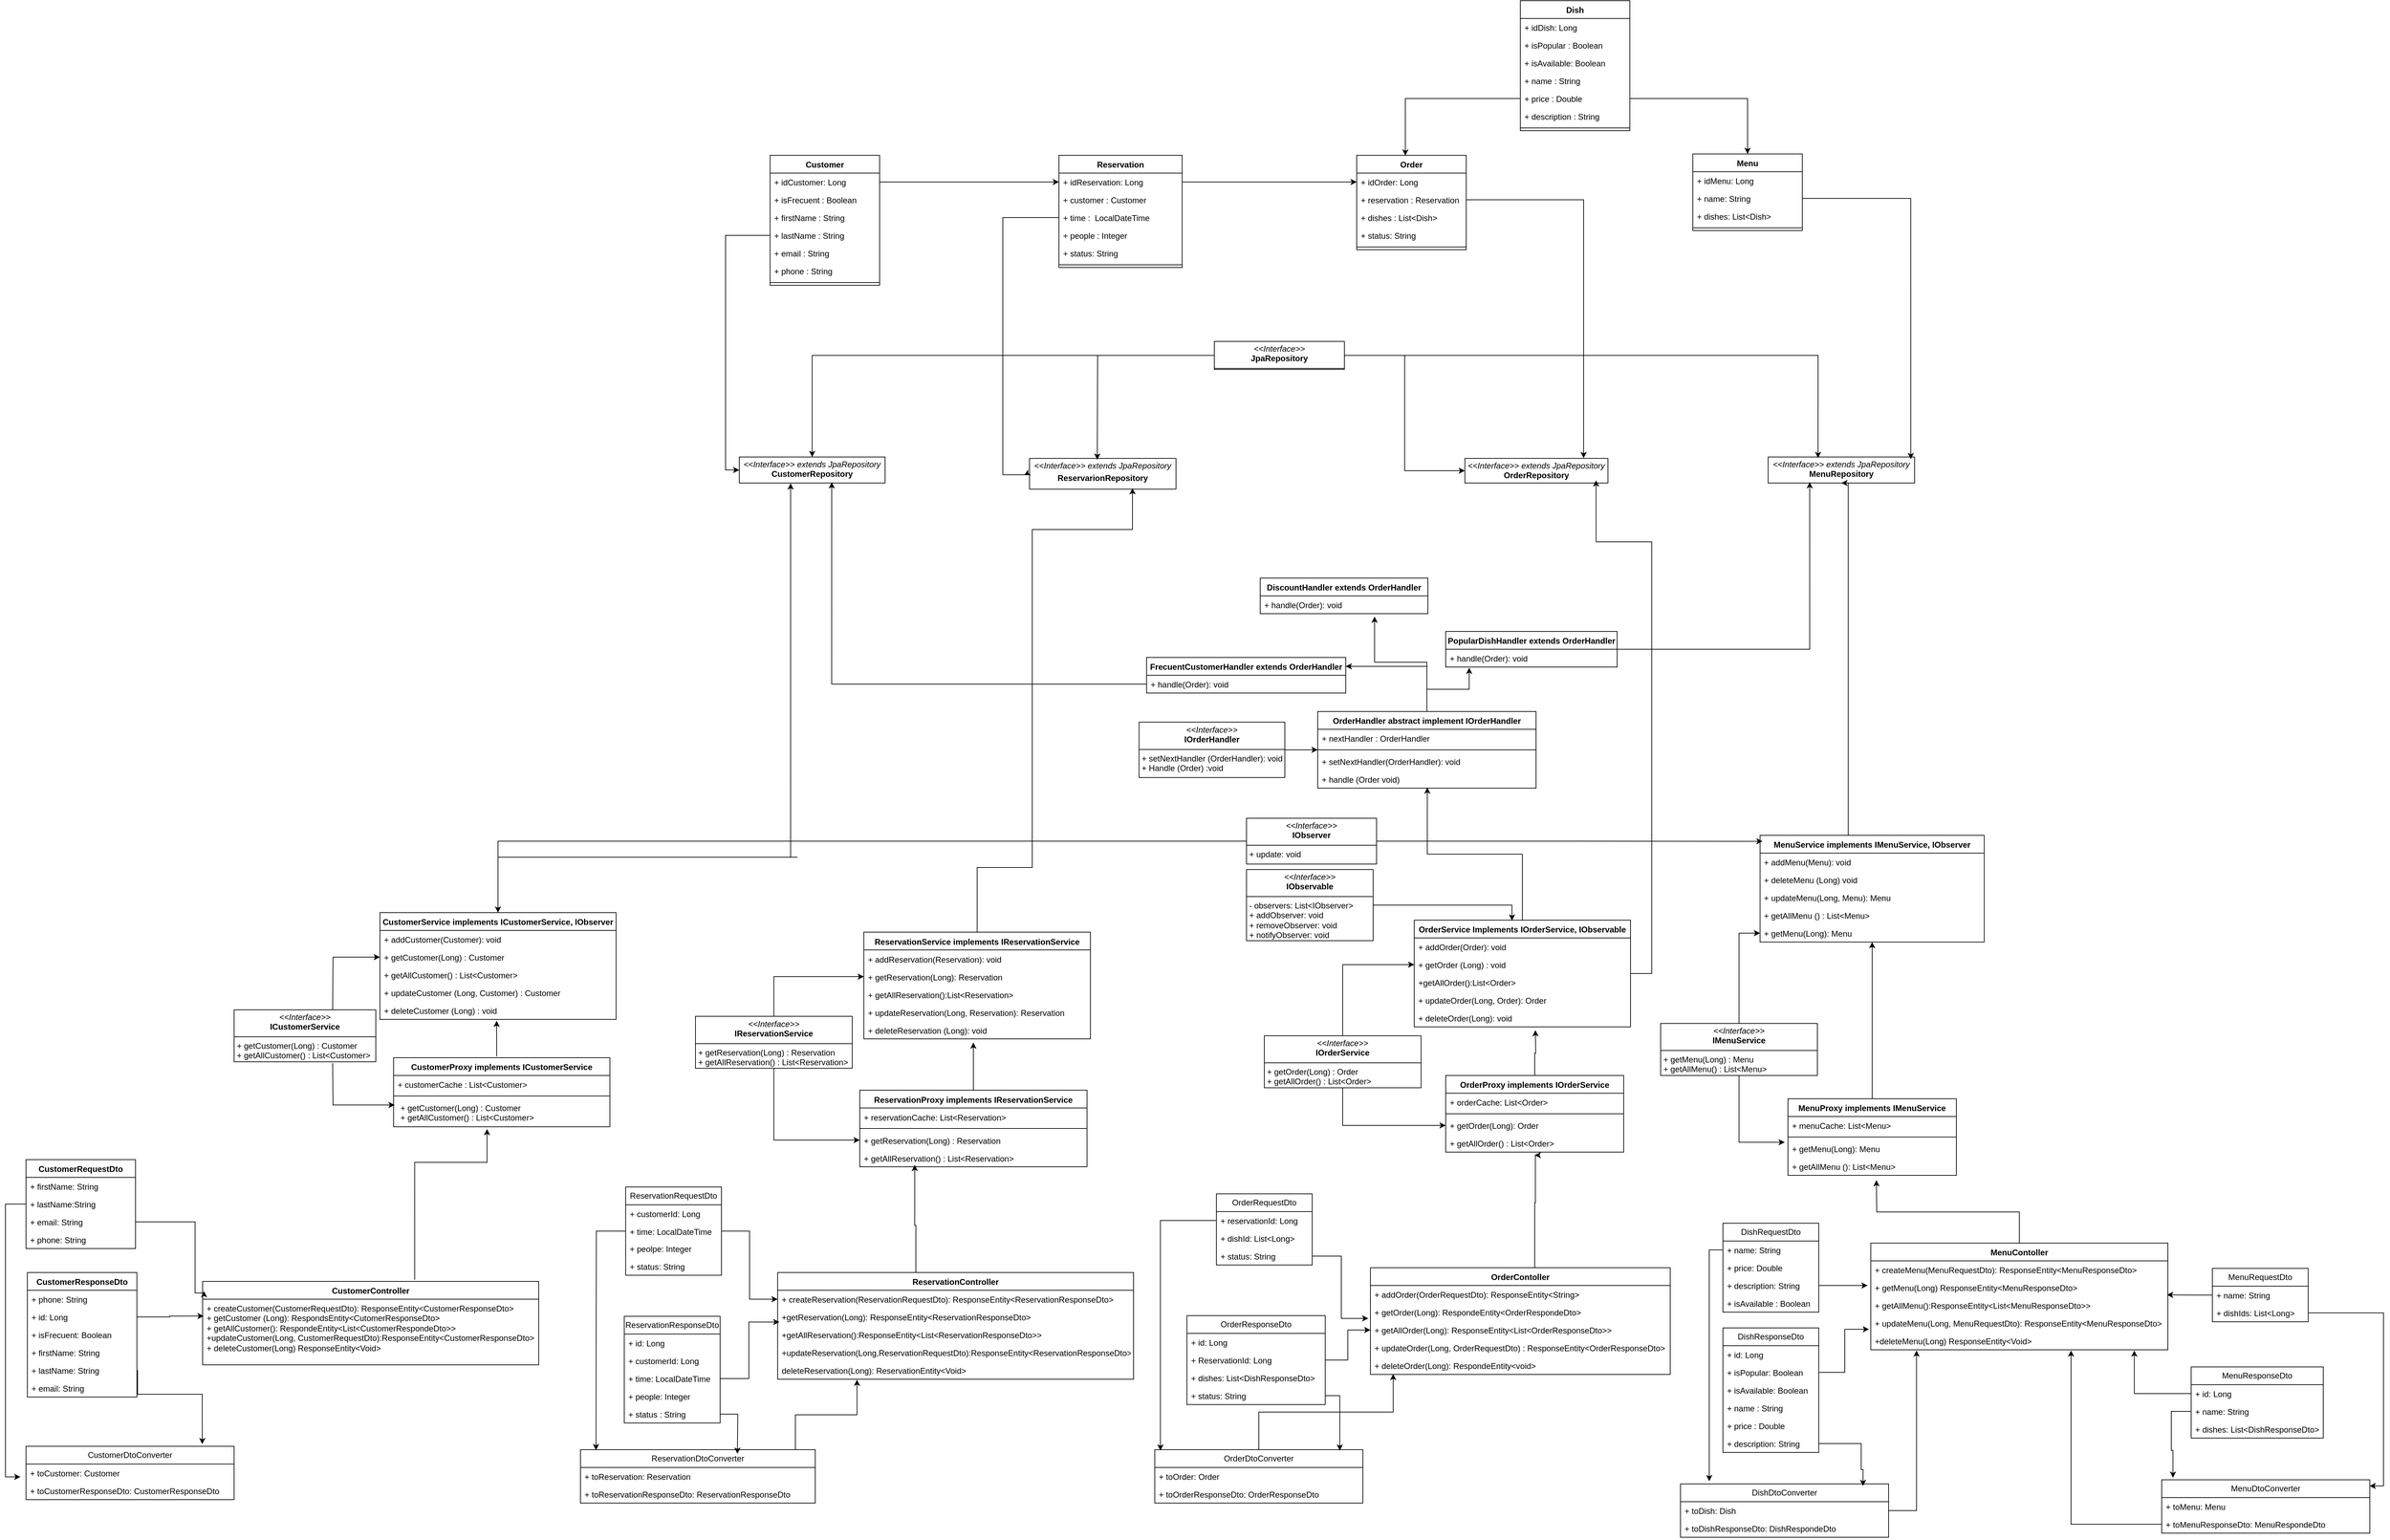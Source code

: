 <mxfile version="26.0.3">
  <diagram id="C5RBs43oDa-KdzZeNtuy" name="Page-1">
    <mxGraphModel dx="2878" dy="2065" grid="0" gridSize="10" guides="1" tooltips="1" connect="1" arrows="1" fold="1" page="1" pageScale="1" pageWidth="827" pageHeight="1169" background="none" math="0" shadow="0">
      <root>
        <mxCell id="WIyWlLk6GJQsqaUBKTNV-0" />
        <mxCell id="WIyWlLk6GJQsqaUBKTNV-1" parent="WIyWlLk6GJQsqaUBKTNV-0" />
        <mxCell id="tWL3oWKNITc_VHTO6xsC-0" value="Reservation" style="swimlane;fontStyle=1;align=center;verticalAlign=top;childLayout=stackLayout;horizontal=1;startSize=26;horizontalStack=0;resizeParent=1;resizeParentMax=0;resizeLast=0;collapsible=1;marginBottom=0;whiteSpace=wrap;html=1;" vertex="1" parent="WIyWlLk6GJQsqaUBKTNV-1">
          <mxGeometry x="280" y="-224" width="180" height="164" as="geometry" />
        </mxCell>
        <mxCell id="tWL3oWKNITc_VHTO6xsC-1" value="+ idReservation: Long" style="text;strokeColor=none;fillColor=none;align=left;verticalAlign=top;spacingLeft=4;spacingRight=4;overflow=hidden;rotatable=0;points=[[0,0.5],[1,0.5]];portConstraint=eastwest;whiteSpace=wrap;html=1;" vertex="1" parent="tWL3oWKNITc_VHTO6xsC-0">
          <mxGeometry y="26" width="180" height="26" as="geometry" />
        </mxCell>
        <mxCell id="tWL3oWKNITc_VHTO6xsC-32" value="+ customer : Customer" style="text;strokeColor=none;fillColor=none;align=left;verticalAlign=top;spacingLeft=4;spacingRight=4;overflow=hidden;rotatable=0;points=[[0,0.5],[1,0.5]];portConstraint=eastwest;whiteSpace=wrap;html=1;" vertex="1" parent="tWL3oWKNITc_VHTO6xsC-0">
          <mxGeometry y="52" width="180" height="26" as="geometry" />
        </mxCell>
        <mxCell id="tWL3oWKNITc_VHTO6xsC-31" value="+ time :&amp;nbsp; LocalDateTime" style="text;strokeColor=none;fillColor=none;align=left;verticalAlign=top;spacingLeft=4;spacingRight=4;overflow=hidden;rotatable=0;points=[[0,0.5],[1,0.5]];portConstraint=eastwest;whiteSpace=wrap;html=1;" vertex="1" parent="tWL3oWKNITc_VHTO6xsC-0">
          <mxGeometry y="78" width="180" height="26" as="geometry" />
        </mxCell>
        <mxCell id="tWL3oWKNITc_VHTO6xsC-30" value="+ people : Integer" style="text;strokeColor=none;fillColor=none;align=left;verticalAlign=top;spacingLeft=4;spacingRight=4;overflow=hidden;rotatable=0;points=[[0,0.5],[1,0.5]];portConstraint=eastwest;whiteSpace=wrap;html=1;" vertex="1" parent="tWL3oWKNITc_VHTO6xsC-0">
          <mxGeometry y="104" width="180" height="26" as="geometry" />
        </mxCell>
        <mxCell id="tWL3oWKNITc_VHTO6xsC-29" value="+ status: String" style="text;strokeColor=none;fillColor=none;align=left;verticalAlign=top;spacingLeft=4;spacingRight=4;overflow=hidden;rotatable=0;points=[[0,0.5],[1,0.5]];portConstraint=eastwest;whiteSpace=wrap;html=1;" vertex="1" parent="tWL3oWKNITc_VHTO6xsC-0">
          <mxGeometry y="130" width="180" height="26" as="geometry" />
        </mxCell>
        <mxCell id="tWL3oWKNITc_VHTO6xsC-2" value="" style="line;strokeWidth=1;fillColor=none;align=left;verticalAlign=middle;spacingTop=-1;spacingLeft=3;spacingRight=3;rotatable=0;labelPosition=right;points=[];portConstraint=eastwest;strokeColor=inherit;" vertex="1" parent="tWL3oWKNITc_VHTO6xsC-0">
          <mxGeometry y="156" width="180" height="8" as="geometry" />
        </mxCell>
        <mxCell id="tWL3oWKNITc_VHTO6xsC-4" value="Menu" style="swimlane;fontStyle=1;align=center;verticalAlign=top;childLayout=stackLayout;horizontal=1;startSize=26;horizontalStack=0;resizeParent=1;resizeParentMax=0;resizeLast=0;collapsible=1;marginBottom=0;whiteSpace=wrap;html=1;" vertex="1" parent="WIyWlLk6GJQsqaUBKTNV-1">
          <mxGeometry x="1206" y="-226" width="160" height="112" as="geometry" />
        </mxCell>
        <mxCell id="tWL3oWKNITc_VHTO6xsC-5" value="+ idMenu: Long" style="text;strokeColor=none;fillColor=none;align=left;verticalAlign=top;spacingLeft=4;spacingRight=4;overflow=hidden;rotatable=0;points=[[0,0.5],[1,0.5]];portConstraint=eastwest;whiteSpace=wrap;html=1;" vertex="1" parent="tWL3oWKNITc_VHTO6xsC-4">
          <mxGeometry y="26" width="160" height="26" as="geometry" />
        </mxCell>
        <mxCell id="tWL3oWKNITc_VHTO6xsC-34" value="+ name: String" style="text;strokeColor=none;fillColor=none;align=left;verticalAlign=top;spacingLeft=4;spacingRight=4;overflow=hidden;rotatable=0;points=[[0,0.5],[1,0.5]];portConstraint=eastwest;whiteSpace=wrap;html=1;" vertex="1" parent="tWL3oWKNITc_VHTO6xsC-4">
          <mxGeometry y="52" width="160" height="26" as="geometry" />
        </mxCell>
        <mxCell id="tWL3oWKNITc_VHTO6xsC-33" value="+ dishes: List&amp;lt;Dish&amp;gt;" style="text;strokeColor=none;fillColor=none;align=left;verticalAlign=top;spacingLeft=4;spacingRight=4;overflow=hidden;rotatable=0;points=[[0,0.5],[1,0.5]];portConstraint=eastwest;whiteSpace=wrap;html=1;" vertex="1" parent="tWL3oWKNITc_VHTO6xsC-4">
          <mxGeometry y="78" width="160" height="26" as="geometry" />
        </mxCell>
        <mxCell id="tWL3oWKNITc_VHTO6xsC-6" value="" style="line;strokeWidth=1;fillColor=none;align=left;verticalAlign=middle;spacingTop=-1;spacingLeft=3;spacingRight=3;rotatable=0;labelPosition=right;points=[];portConstraint=eastwest;strokeColor=inherit;" vertex="1" parent="tWL3oWKNITc_VHTO6xsC-4">
          <mxGeometry y="104" width="160" height="8" as="geometry" />
        </mxCell>
        <mxCell id="tWL3oWKNITc_VHTO6xsC-8" value="Customer" style="swimlane;fontStyle=1;align=center;verticalAlign=top;childLayout=stackLayout;horizontal=1;startSize=26;horizontalStack=0;resizeParent=1;resizeParentMax=0;resizeLast=0;collapsible=1;marginBottom=0;whiteSpace=wrap;html=1;" vertex="1" parent="WIyWlLk6GJQsqaUBKTNV-1">
          <mxGeometry x="-142.0" y="-224" width="160" height="190" as="geometry" />
        </mxCell>
        <mxCell id="tWL3oWKNITc_VHTO6xsC-9" value="+ idCustomer: Long" style="text;strokeColor=none;fillColor=none;align=left;verticalAlign=top;spacingLeft=4;spacingRight=4;overflow=hidden;rotatable=0;points=[[0,0.5],[1,0.5]];portConstraint=eastwest;whiteSpace=wrap;html=1;" vertex="1" parent="tWL3oWKNITc_VHTO6xsC-8">
          <mxGeometry y="26" width="160" height="26" as="geometry" />
        </mxCell>
        <mxCell id="tWL3oWKNITc_VHTO6xsC-134" value="+ isFrecuent : Boolean" style="text;strokeColor=none;fillColor=none;align=left;verticalAlign=top;spacingLeft=4;spacingRight=4;overflow=hidden;rotatable=0;points=[[0,0.5],[1,0.5]];portConstraint=eastwest;whiteSpace=wrap;html=1;" vertex="1" parent="tWL3oWKNITc_VHTO6xsC-8">
          <mxGeometry y="52" width="160" height="26" as="geometry" />
        </mxCell>
        <mxCell id="tWL3oWKNITc_VHTO6xsC-26" value="+ firstName : String" style="text;strokeColor=none;fillColor=none;align=left;verticalAlign=top;spacingLeft=4;spacingRight=4;overflow=hidden;rotatable=0;points=[[0,0.5],[1,0.5]];portConstraint=eastwest;whiteSpace=wrap;html=1;" vertex="1" parent="tWL3oWKNITc_VHTO6xsC-8">
          <mxGeometry y="78" width="160" height="26" as="geometry" />
        </mxCell>
        <mxCell id="tWL3oWKNITc_VHTO6xsC-25" value="+ lastName : String" style="text;strokeColor=none;fillColor=none;align=left;verticalAlign=top;spacingLeft=4;spacingRight=4;overflow=hidden;rotatable=0;points=[[0,0.5],[1,0.5]];portConstraint=eastwest;whiteSpace=wrap;html=1;" vertex="1" parent="tWL3oWKNITc_VHTO6xsC-8">
          <mxGeometry y="104" width="160" height="26" as="geometry" />
        </mxCell>
        <mxCell id="tWL3oWKNITc_VHTO6xsC-24" value="+ email : String" style="text;strokeColor=none;fillColor=none;align=left;verticalAlign=top;spacingLeft=4;spacingRight=4;overflow=hidden;rotatable=0;points=[[0,0.5],[1,0.5]];portConstraint=eastwest;whiteSpace=wrap;html=1;" vertex="1" parent="tWL3oWKNITc_VHTO6xsC-8">
          <mxGeometry y="130" width="160" height="26" as="geometry" />
        </mxCell>
        <mxCell id="tWL3oWKNITc_VHTO6xsC-27" value="+ phone : String" style="text;strokeColor=none;fillColor=none;align=left;verticalAlign=top;spacingLeft=4;spacingRight=4;overflow=hidden;rotatable=0;points=[[0,0.5],[1,0.5]];portConstraint=eastwest;whiteSpace=wrap;html=1;" vertex="1" parent="tWL3oWKNITc_VHTO6xsC-8">
          <mxGeometry y="156" width="160" height="26" as="geometry" />
        </mxCell>
        <mxCell id="tWL3oWKNITc_VHTO6xsC-10" value="" style="line;strokeWidth=1;fillColor=none;align=left;verticalAlign=middle;spacingTop=-1;spacingLeft=3;spacingRight=3;rotatable=0;labelPosition=right;points=[];portConstraint=eastwest;strokeColor=inherit;" vertex="1" parent="tWL3oWKNITc_VHTO6xsC-8">
          <mxGeometry y="182" width="160" height="8" as="geometry" />
        </mxCell>
        <mxCell id="tWL3oWKNITc_VHTO6xsC-12" value="Dish" style="swimlane;fontStyle=1;align=center;verticalAlign=top;childLayout=stackLayout;horizontal=1;startSize=26;horizontalStack=0;resizeParent=1;resizeParentMax=0;resizeLast=0;collapsible=1;marginBottom=0;whiteSpace=wrap;html=1;" vertex="1" parent="WIyWlLk6GJQsqaUBKTNV-1">
          <mxGeometry x="954" y="-450" width="160" height="190" as="geometry" />
        </mxCell>
        <mxCell id="tWL3oWKNITc_VHTO6xsC-13" value="+ idDish: Long" style="text;strokeColor=none;fillColor=none;align=left;verticalAlign=top;spacingLeft=4;spacingRight=4;overflow=hidden;rotatable=0;points=[[0,0.5],[1,0.5]];portConstraint=eastwest;whiteSpace=wrap;html=1;" vertex="1" parent="tWL3oWKNITc_VHTO6xsC-12">
          <mxGeometry y="26" width="160" height="26" as="geometry" />
        </mxCell>
        <mxCell id="tWL3oWKNITc_VHTO6xsC-135" value="+ isPopular : Boolean" style="text;strokeColor=none;fillColor=none;align=left;verticalAlign=top;spacingLeft=4;spacingRight=4;overflow=hidden;rotatable=0;points=[[0,0.5],[1,0.5]];portConstraint=eastwest;whiteSpace=wrap;html=1;" vertex="1" parent="tWL3oWKNITc_VHTO6xsC-12">
          <mxGeometry y="52" width="160" height="26" as="geometry" />
        </mxCell>
        <mxCell id="tWL3oWKNITc_VHTO6xsC-137" value="+ isAvailable: Boolean" style="text;strokeColor=none;fillColor=none;align=left;verticalAlign=top;spacingLeft=4;spacingRight=4;overflow=hidden;rotatable=0;points=[[0,0.5],[1,0.5]];portConstraint=eastwest;whiteSpace=wrap;html=1;" vertex="1" parent="tWL3oWKNITc_VHTO6xsC-12">
          <mxGeometry y="78" width="160" height="26" as="geometry" />
        </mxCell>
        <mxCell id="tWL3oWKNITc_VHTO6xsC-37" value="+ name : String" style="text;strokeColor=none;fillColor=none;align=left;verticalAlign=top;spacingLeft=4;spacingRight=4;overflow=hidden;rotatable=0;points=[[0,0.5],[1,0.5]];portConstraint=eastwest;whiteSpace=wrap;html=1;" vertex="1" parent="tWL3oWKNITc_VHTO6xsC-12">
          <mxGeometry y="104" width="160" height="26" as="geometry" />
        </mxCell>
        <mxCell id="tWL3oWKNITc_VHTO6xsC-36" value="+ price : Double" style="text;strokeColor=none;fillColor=none;align=left;verticalAlign=top;spacingLeft=4;spacingRight=4;overflow=hidden;rotatable=0;points=[[0,0.5],[1,0.5]];portConstraint=eastwest;whiteSpace=wrap;html=1;" vertex="1" parent="tWL3oWKNITc_VHTO6xsC-12">
          <mxGeometry y="130" width="160" height="26" as="geometry" />
        </mxCell>
        <mxCell id="tWL3oWKNITc_VHTO6xsC-35" value="+ description&amp;nbsp;: String" style="text;strokeColor=none;fillColor=none;align=left;verticalAlign=top;spacingLeft=4;spacingRight=4;overflow=hidden;rotatable=0;points=[[0,0.5],[1,0.5]];portConstraint=eastwest;whiteSpace=wrap;html=1;" vertex="1" parent="tWL3oWKNITc_VHTO6xsC-12">
          <mxGeometry y="156" width="160" height="26" as="geometry" />
        </mxCell>
        <mxCell id="tWL3oWKNITc_VHTO6xsC-14" value="" style="line;strokeWidth=1;fillColor=none;align=left;verticalAlign=middle;spacingTop=-1;spacingLeft=3;spacingRight=3;rotatable=0;labelPosition=right;points=[];portConstraint=eastwest;strokeColor=inherit;" vertex="1" parent="tWL3oWKNITc_VHTO6xsC-12">
          <mxGeometry y="182" width="160" height="8" as="geometry" />
        </mxCell>
        <mxCell id="tWL3oWKNITc_VHTO6xsC-16" value="Order" style="swimlane;fontStyle=1;align=center;verticalAlign=top;childLayout=stackLayout;horizontal=1;startSize=26;horizontalStack=0;resizeParent=1;resizeParentMax=0;resizeLast=0;collapsible=1;marginBottom=0;whiteSpace=wrap;html=1;" vertex="1" parent="WIyWlLk6GJQsqaUBKTNV-1">
          <mxGeometry x="715" y="-224" width="160" height="138" as="geometry" />
        </mxCell>
        <mxCell id="tWL3oWKNITc_VHTO6xsC-17" value="+ idOrder: Long" style="text;strokeColor=none;fillColor=none;align=left;verticalAlign=top;spacingLeft=4;spacingRight=4;overflow=hidden;rotatable=0;points=[[0,0.5],[1,0.5]];portConstraint=eastwest;whiteSpace=wrap;html=1;" vertex="1" parent="tWL3oWKNITc_VHTO6xsC-16">
          <mxGeometry y="26" width="160" height="26" as="geometry" />
        </mxCell>
        <mxCell id="tWL3oWKNITc_VHTO6xsC-40" value="+ reservation : Reservation" style="text;strokeColor=none;fillColor=none;align=left;verticalAlign=top;spacingLeft=4;spacingRight=4;overflow=hidden;rotatable=0;points=[[0,0.5],[1,0.5]];portConstraint=eastwest;whiteSpace=wrap;html=1;" vertex="1" parent="tWL3oWKNITc_VHTO6xsC-16">
          <mxGeometry y="52" width="160" height="26" as="geometry" />
        </mxCell>
        <mxCell id="tWL3oWKNITc_VHTO6xsC-39" value="+ dishes : List&amp;lt;Dish&amp;gt;" style="text;strokeColor=none;fillColor=none;align=left;verticalAlign=top;spacingLeft=4;spacingRight=4;overflow=hidden;rotatable=0;points=[[0,0.5],[1,0.5]];portConstraint=eastwest;whiteSpace=wrap;html=1;" vertex="1" parent="tWL3oWKNITc_VHTO6xsC-16">
          <mxGeometry y="78" width="160" height="26" as="geometry" />
        </mxCell>
        <mxCell id="tWL3oWKNITc_VHTO6xsC-38" value="+ status: String" style="text;strokeColor=none;fillColor=none;align=left;verticalAlign=top;spacingLeft=4;spacingRight=4;overflow=hidden;rotatable=0;points=[[0,0.5],[1,0.5]];portConstraint=eastwest;whiteSpace=wrap;html=1;" vertex="1" parent="tWL3oWKNITc_VHTO6xsC-16">
          <mxGeometry y="104" width="160" height="26" as="geometry" />
        </mxCell>
        <mxCell id="tWL3oWKNITc_VHTO6xsC-18" value="" style="line;strokeWidth=1;fillColor=none;align=left;verticalAlign=middle;spacingTop=-1;spacingLeft=3;spacingRight=3;rotatable=0;labelPosition=right;points=[];portConstraint=eastwest;strokeColor=inherit;" vertex="1" parent="tWL3oWKNITc_VHTO6xsC-16">
          <mxGeometry y="130" width="160" height="8" as="geometry" />
        </mxCell>
        <mxCell id="tWL3oWKNITc_VHTO6xsC-20" style="edgeStyle=orthogonalEdgeStyle;rounded=0;orthogonalLoop=1;jettySize=auto;html=1;entryX=0;entryY=0.5;entryDx=0;entryDy=0;" edge="1" parent="WIyWlLk6GJQsqaUBKTNV-1" source="tWL3oWKNITc_VHTO6xsC-9" target="tWL3oWKNITc_VHTO6xsC-1">
          <mxGeometry relative="1" as="geometry" />
        </mxCell>
        <mxCell id="tWL3oWKNITc_VHTO6xsC-41" value="&lt;p style=&quot;margin:0px;margin-top:4px;text-align:center;&quot;&gt;&lt;i&gt;&amp;lt;&amp;lt;Interface&amp;gt;&amp;gt; extends JpaRepository&lt;/i&gt;&lt;br&gt;&lt;b&gt;CustomerRepository&lt;/b&gt;&lt;/p&gt;&lt;hr size=&quot;1&quot; style=&quot;border-style:solid;&quot;&gt;&lt;p style=&quot;margin:0px;margin-left:4px;&quot;&gt;&lt;br&gt;&lt;/p&gt;" style="verticalAlign=top;align=left;overflow=fill;html=1;whiteSpace=wrap;" vertex="1" parent="WIyWlLk6GJQsqaUBKTNV-1">
          <mxGeometry x="-187.0" y="217" width="213" height="38" as="geometry" />
        </mxCell>
        <mxCell id="tWL3oWKNITc_VHTO6xsC-42" value="&lt;p style=&quot;margin:0px;margin-top:4px;text-align:center;&quot;&gt;&lt;i&gt;&amp;lt;&amp;lt;Interface&amp;gt;&amp;gt;&amp;nbsp;&lt;/i&gt;&lt;i&gt;extends JpaRepository&lt;/i&gt;&lt;br&gt;&lt;b&gt;OrderRepository&lt;/b&gt;&lt;/p&gt;&lt;p style=&quot;margin:0px;margin-left:4px;&quot;&gt;&lt;br&gt;&lt;/p&gt;" style="verticalAlign=top;align=left;overflow=fill;html=1;whiteSpace=wrap;" vertex="1" parent="WIyWlLk6GJQsqaUBKTNV-1">
          <mxGeometry x="873" y="219" width="209" height="36" as="geometry" />
        </mxCell>
        <mxCell id="tWL3oWKNITc_VHTO6xsC-43" value="&lt;p style=&quot;margin:0px;margin-top:4px;text-align:center;&quot;&gt;&lt;i&gt;&amp;lt;&amp;lt;Interface&amp;gt;&amp;gt;&amp;nbsp;&lt;/i&gt;&lt;i&gt;extends JpaRepository&lt;/i&gt;&lt;br&gt;&lt;b&gt;MenuRepository&lt;/b&gt;&lt;/p&gt;" style="verticalAlign=top;align=left;overflow=fill;html=1;whiteSpace=wrap;" vertex="1" parent="WIyWlLk6GJQsqaUBKTNV-1">
          <mxGeometry x="1316" y="217" width="214" height="38" as="geometry" />
        </mxCell>
        <mxCell id="tWL3oWKNITc_VHTO6xsC-44" value="&lt;p style=&quot;margin:0px;margin-top:4px;text-align:center;&quot;&gt;&lt;i&gt;&amp;lt;&amp;lt;Interface&amp;gt;&amp;gt;&amp;nbsp;&lt;/i&gt;&lt;i style=&quot;background-color: transparent; color: light-dark(rgb(0, 0, 0), rgb(255, 255, 255));&quot;&gt;extends JpaRepository&lt;/i&gt;&lt;br&gt;&lt;/p&gt;&lt;p style=&quot;margin:0px;margin-top:4px;text-align:center;&quot;&gt;&lt;b&gt;ReservarionRepository&lt;/b&gt;&lt;/p&gt;" style="verticalAlign=top;align=left;overflow=fill;html=1;whiteSpace=wrap;" vertex="1" parent="WIyWlLk6GJQsqaUBKTNV-1">
          <mxGeometry x="237.0" y="219" width="214" height="45" as="geometry" />
        </mxCell>
        <mxCell id="tWL3oWKNITc_VHTO6xsC-151" style="edgeStyle=orthogonalEdgeStyle;rounded=0;orthogonalLoop=1;jettySize=auto;html=1;entryX=0.5;entryY=0;entryDx=0;entryDy=0;" edge="1" parent="WIyWlLk6GJQsqaUBKTNV-1" source="tWL3oWKNITc_VHTO6xsC-46" target="tWL3oWKNITc_VHTO6xsC-41">
          <mxGeometry relative="1" as="geometry" />
        </mxCell>
        <mxCell id="tWL3oWKNITc_VHTO6xsC-152" style="edgeStyle=orthogonalEdgeStyle;rounded=0;orthogonalLoop=1;jettySize=auto;html=1;" edge="1" parent="WIyWlLk6GJQsqaUBKTNV-1" source="tWL3oWKNITc_VHTO6xsC-46">
          <mxGeometry relative="1" as="geometry">
            <mxPoint x="336" y="221" as="targetPoint" />
          </mxGeometry>
        </mxCell>
        <mxCell id="tWL3oWKNITc_VHTO6xsC-182" style="edgeStyle=orthogonalEdgeStyle;rounded=0;orthogonalLoop=1;jettySize=auto;html=1;entryX=0;entryY=0.5;entryDx=0;entryDy=0;" edge="1" parent="WIyWlLk6GJQsqaUBKTNV-1" source="tWL3oWKNITc_VHTO6xsC-46" target="tWL3oWKNITc_VHTO6xsC-42">
          <mxGeometry relative="1" as="geometry" />
        </mxCell>
        <mxCell id="tWL3oWKNITc_VHTO6xsC-46" value="&lt;p style=&quot;margin:0px;margin-top:4px;text-align:center;&quot;&gt;&lt;i&gt;&amp;lt;&amp;lt;Interface&amp;gt;&amp;gt;&lt;/i&gt;&lt;br&gt;&lt;b&gt;JpaRepository&lt;/b&gt;&lt;/p&gt;&lt;hr size=&quot;1&quot; style=&quot;border-style:solid;&quot;&gt;&lt;p style=&quot;margin:0px;margin-left:4px;&quot;&gt;&lt;br&gt;&lt;/p&gt;&lt;hr size=&quot;1&quot; style=&quot;border-style:solid;&quot;&gt;&lt;p style=&quot;margin:0px;margin-left:4px;&quot;&gt;&lt;br&gt;&lt;/p&gt;" style="verticalAlign=top;align=left;overflow=fill;html=1;whiteSpace=wrap;" vertex="1" parent="WIyWlLk6GJQsqaUBKTNV-1">
          <mxGeometry x="507" y="48" width="190" height="41" as="geometry" />
        </mxCell>
        <mxCell id="tWL3oWKNITc_VHTO6xsC-163" style="edgeStyle=orthogonalEdgeStyle;rounded=0;orthogonalLoop=1;jettySize=auto;html=1;" edge="1" parent="WIyWlLk6GJQsqaUBKTNV-1">
          <mxGeometry relative="1" as="geometry">
            <mxPoint x="-541.5" y="1041" as="targetPoint" />
            <mxPoint x="-541.452" y="1093" as="sourcePoint" />
          </mxGeometry>
        </mxCell>
        <mxCell id="tWL3oWKNITc_VHTO6xsC-59" value="CustomerProxy implements ICustomerService&lt;div&gt;&lt;br&gt;&lt;/div&gt;" style="swimlane;fontStyle=1;align=center;verticalAlign=top;childLayout=stackLayout;horizontal=1;startSize=26;horizontalStack=0;resizeParent=1;resizeParentMax=0;resizeLast=0;collapsible=1;marginBottom=0;whiteSpace=wrap;html=1;" vertex="1" parent="WIyWlLk6GJQsqaUBKTNV-1">
          <mxGeometry x="-692" y="1095" width="316" height="101" as="geometry" />
        </mxCell>
        <mxCell id="tWL3oWKNITc_VHTO6xsC-60" value="+ customerCache : List&amp;lt;Customer&amp;gt;" style="text;strokeColor=none;fillColor=none;align=left;verticalAlign=top;spacingLeft=4;spacingRight=4;overflow=hidden;rotatable=0;points=[[0,0.5],[1,0.5]];portConstraint=eastwest;whiteSpace=wrap;html=1;" vertex="1" parent="tWL3oWKNITc_VHTO6xsC-59">
          <mxGeometry y="26" width="316" height="26" as="geometry" />
        </mxCell>
        <mxCell id="tWL3oWKNITc_VHTO6xsC-61" value="" style="line;strokeWidth=1;fillColor=none;align=left;verticalAlign=middle;spacingTop=-1;spacingLeft=3;spacingRight=3;rotatable=0;labelPosition=right;points=[];portConstraint=eastwest;strokeColor=inherit;" vertex="1" parent="tWL3oWKNITc_VHTO6xsC-59">
          <mxGeometry y="52" width="316" height="8" as="geometry" />
        </mxCell>
        <mxCell id="tWL3oWKNITc_VHTO6xsC-62" value="&lt;p style=&quot;margin: 0px 0px 0px 4px;&quot;&gt;+ getCustomer(Long) : Customer&lt;/p&gt;&lt;p style=&quot;margin: 0px 0px 0px 4px;&quot;&gt;+ getAllCustomer() : List&amp;lt;Customer&amp;gt;&lt;/p&gt;" style="text;strokeColor=none;fillColor=none;align=left;verticalAlign=top;spacingLeft=4;spacingRight=4;overflow=hidden;rotatable=0;points=[[0,0.5],[1,0.5]];portConstraint=eastwest;whiteSpace=wrap;html=1;" vertex="1" parent="tWL3oWKNITc_VHTO6xsC-59">
          <mxGeometry y="60" width="316" height="41" as="geometry" />
        </mxCell>
        <mxCell id="tWL3oWKNITc_VHTO6xsC-212" style="edgeStyle=orthogonalEdgeStyle;rounded=0;orthogonalLoop=1;jettySize=auto;html=1;" edge="1" parent="WIyWlLk6GJQsqaUBKTNV-1" source="tWL3oWKNITc_VHTO6xsC-63">
          <mxGeometry relative="1" as="geometry">
            <mxPoint x="155" y="1072.87" as="targetPoint" />
          </mxGeometry>
        </mxCell>
        <mxCell id="tWL3oWKNITc_VHTO6xsC-63" value="ReservationProxy implements&amp;nbsp;&lt;b style=&quot;color: light-dark(rgb(0, 0, 0), rgb(255, 255, 255)); background-color: transparent;&quot;&gt;IReservationService&lt;/b&gt;" style="swimlane;fontStyle=1;align=center;verticalAlign=top;childLayout=stackLayout;horizontal=1;startSize=26;horizontalStack=0;resizeParent=1;resizeParentMax=0;resizeLast=0;collapsible=1;marginBottom=0;whiteSpace=wrap;html=1;" vertex="1" parent="WIyWlLk6GJQsqaUBKTNV-1">
          <mxGeometry x="-11" y="1142.5" width="332" height="112" as="geometry" />
        </mxCell>
        <mxCell id="tWL3oWKNITc_VHTO6xsC-64" value="+ reservationCache: List&amp;lt;Reservation&amp;gt;" style="text;strokeColor=none;fillColor=none;align=left;verticalAlign=top;spacingLeft=4;spacingRight=4;overflow=hidden;rotatable=0;points=[[0,0.5],[1,0.5]];portConstraint=eastwest;whiteSpace=wrap;html=1;" vertex="1" parent="tWL3oWKNITc_VHTO6xsC-63">
          <mxGeometry y="26" width="332" height="26" as="geometry" />
        </mxCell>
        <mxCell id="tWL3oWKNITc_VHTO6xsC-65" value="" style="line;strokeWidth=1;fillColor=none;align=left;verticalAlign=middle;spacingTop=-1;spacingLeft=3;spacingRight=3;rotatable=0;labelPosition=right;points=[];portConstraint=eastwest;strokeColor=inherit;" vertex="1" parent="tWL3oWKNITc_VHTO6xsC-63">
          <mxGeometry y="52" width="332" height="8" as="geometry" />
        </mxCell>
        <mxCell id="tWL3oWKNITc_VHTO6xsC-66" value="+ getReservation(Long) : Reservation" style="text;strokeColor=none;fillColor=none;align=left;verticalAlign=top;spacingLeft=4;spacingRight=4;overflow=hidden;rotatable=0;points=[[0,0.5],[1,0.5]];portConstraint=eastwest;whiteSpace=wrap;html=1;" vertex="1" parent="tWL3oWKNITc_VHTO6xsC-63">
          <mxGeometry y="60" width="332" height="26" as="geometry" />
        </mxCell>
        <mxCell id="tWL3oWKNITc_VHTO6xsC-177" value="+ getAllReservation() : List&amp;lt;Reservation&amp;gt;" style="text;strokeColor=none;fillColor=none;align=left;verticalAlign=top;spacingLeft=4;spacingRight=4;overflow=hidden;rotatable=0;points=[[0,0.5],[1,0.5]];portConstraint=eastwest;whiteSpace=wrap;html=1;" vertex="1" parent="tWL3oWKNITc_VHTO6xsC-63">
          <mxGeometry y="86" width="332" height="26" as="geometry" />
        </mxCell>
        <mxCell id="tWL3oWKNITc_VHTO6xsC-193" style="edgeStyle=orthogonalEdgeStyle;rounded=0;orthogonalLoop=1;jettySize=auto;html=1;" edge="1" parent="WIyWlLk6GJQsqaUBKTNV-1" source="tWL3oWKNITc_VHTO6xsC-67">
          <mxGeometry relative="1" as="geometry">
            <mxPoint x="976" y="1054.818" as="targetPoint" />
          </mxGeometry>
        </mxCell>
        <mxCell id="tWL3oWKNITc_VHTO6xsC-67" value="&lt;div&gt;OrderProxy implements IOrderService&lt;/div&gt;" style="swimlane;fontStyle=1;align=center;verticalAlign=top;childLayout=stackLayout;horizontal=1;startSize=26;horizontalStack=0;resizeParent=1;resizeParentMax=0;resizeLast=0;collapsible=1;marginBottom=0;whiteSpace=wrap;html=1;" vertex="1" parent="WIyWlLk6GJQsqaUBKTNV-1">
          <mxGeometry x="845" y="1121" width="260" height="112" as="geometry" />
        </mxCell>
        <mxCell id="tWL3oWKNITc_VHTO6xsC-68" value="+ orderCache: List&amp;lt;Order&amp;gt;" style="text;strokeColor=none;fillColor=none;align=left;verticalAlign=top;spacingLeft=4;spacingRight=4;overflow=hidden;rotatable=0;points=[[0,0.5],[1,0.5]];portConstraint=eastwest;whiteSpace=wrap;html=1;" vertex="1" parent="tWL3oWKNITc_VHTO6xsC-67">
          <mxGeometry y="26" width="260" height="26" as="geometry" />
        </mxCell>
        <mxCell id="tWL3oWKNITc_VHTO6xsC-69" value="" style="line;strokeWidth=1;fillColor=none;align=left;verticalAlign=middle;spacingTop=-1;spacingLeft=3;spacingRight=3;rotatable=0;labelPosition=right;points=[];portConstraint=eastwest;strokeColor=inherit;" vertex="1" parent="tWL3oWKNITc_VHTO6xsC-67">
          <mxGeometry y="52" width="260" height="8" as="geometry" />
        </mxCell>
        <mxCell id="tWL3oWKNITc_VHTO6xsC-70" value="+ getOrder(Long): Order" style="text;strokeColor=none;fillColor=none;align=left;verticalAlign=top;spacingLeft=4;spacingRight=4;overflow=hidden;rotatable=0;points=[[0,0.5],[1,0.5]];portConstraint=eastwest;whiteSpace=wrap;html=1;" vertex="1" parent="tWL3oWKNITc_VHTO6xsC-67">
          <mxGeometry y="60" width="260" height="26" as="geometry" />
        </mxCell>
        <mxCell id="tWL3oWKNITc_VHTO6xsC-191" value="+ getAllOrder() : List&amp;lt;Order&amp;gt;" style="text;strokeColor=none;fillColor=none;align=left;verticalAlign=top;spacingLeft=4;spacingRight=4;overflow=hidden;rotatable=0;points=[[0,0.5],[1,0.5]];portConstraint=eastwest;whiteSpace=wrap;html=1;" vertex="1" parent="tWL3oWKNITc_VHTO6xsC-67">
          <mxGeometry y="86" width="260" height="26" as="geometry" />
        </mxCell>
        <mxCell id="tWL3oWKNITc_VHTO6xsC-213" style="edgeStyle=orthogonalEdgeStyle;rounded=0;orthogonalLoop=1;jettySize=auto;html=1;entryX=0.5;entryY=1;entryDx=0;entryDy=0;" edge="1" parent="WIyWlLk6GJQsqaUBKTNV-1" source="tWL3oWKNITc_VHTO6xsC-71" target="tWL3oWKNITc_VHTO6xsC-101">
          <mxGeometry relative="1" as="geometry" />
        </mxCell>
        <mxCell id="tWL3oWKNITc_VHTO6xsC-71" value="&lt;div&gt;MenuProxy implements IMenuService&lt;/div&gt;" style="swimlane;fontStyle=1;align=center;verticalAlign=top;childLayout=stackLayout;horizontal=1;startSize=26;horizontalStack=0;resizeParent=1;resizeParentMax=0;resizeLast=0;collapsible=1;marginBottom=0;whiteSpace=wrap;html=1;" vertex="1" parent="WIyWlLk6GJQsqaUBKTNV-1">
          <mxGeometry x="1345" y="1155" width="246" height="112" as="geometry" />
        </mxCell>
        <mxCell id="tWL3oWKNITc_VHTO6xsC-72" value="+ menuCache: List&amp;lt;Menu&amp;gt;" style="text;strokeColor=none;fillColor=none;align=left;verticalAlign=top;spacingLeft=4;spacingRight=4;overflow=hidden;rotatable=0;points=[[0,0.5],[1,0.5]];portConstraint=eastwest;whiteSpace=wrap;html=1;" vertex="1" parent="tWL3oWKNITc_VHTO6xsC-71">
          <mxGeometry y="26" width="246" height="26" as="geometry" />
        </mxCell>
        <mxCell id="tWL3oWKNITc_VHTO6xsC-73" value="" style="line;strokeWidth=1;fillColor=none;align=left;verticalAlign=middle;spacingTop=-1;spacingLeft=3;spacingRight=3;rotatable=0;labelPosition=right;points=[];portConstraint=eastwest;strokeColor=inherit;" vertex="1" parent="tWL3oWKNITc_VHTO6xsC-71">
          <mxGeometry y="52" width="246" height="8" as="geometry" />
        </mxCell>
        <mxCell id="tWL3oWKNITc_VHTO6xsC-74" value="+ getMenu(Long): Menu" style="text;strokeColor=none;fillColor=none;align=left;verticalAlign=top;spacingLeft=4;spacingRight=4;overflow=hidden;rotatable=0;points=[[0,0.5],[1,0.5]];portConstraint=eastwest;whiteSpace=wrap;html=1;" vertex="1" parent="tWL3oWKNITc_VHTO6xsC-71">
          <mxGeometry y="60" width="246" height="26" as="geometry" />
        </mxCell>
        <mxCell id="tWL3oWKNITc_VHTO6xsC-205" value="+ getAllMenu (): List&amp;lt;Menu&amp;gt;" style="text;strokeColor=none;fillColor=none;align=left;verticalAlign=top;spacingLeft=4;spacingRight=4;overflow=hidden;rotatable=0;points=[[0,0.5],[1,0.5]];portConstraint=eastwest;whiteSpace=wrap;html=1;" vertex="1" parent="tWL3oWKNITc_VHTO6xsC-71">
          <mxGeometry y="86" width="246" height="26" as="geometry" />
        </mxCell>
        <mxCell id="tWL3oWKNITc_VHTO6xsC-81" style="edgeStyle=orthogonalEdgeStyle;rounded=0;orthogonalLoop=1;jettySize=auto;html=1;entryX=0.5;entryY=0;entryDx=0;entryDy=0;" edge="1" parent="WIyWlLk6GJQsqaUBKTNV-1" source="tWL3oWKNITc_VHTO6xsC-36" target="tWL3oWKNITc_VHTO6xsC-4">
          <mxGeometry relative="1" as="geometry" />
        </mxCell>
        <mxCell id="tWL3oWKNITc_VHTO6xsC-82" style="edgeStyle=orthogonalEdgeStyle;rounded=0;orthogonalLoop=1;jettySize=auto;html=1;entryX=0.444;entryY=0.003;entryDx=0;entryDy=0;entryPerimeter=0;" edge="1" parent="WIyWlLk6GJQsqaUBKTNV-1" source="tWL3oWKNITc_VHTO6xsC-36" target="tWL3oWKNITc_VHTO6xsC-16">
          <mxGeometry relative="1" as="geometry" />
        </mxCell>
        <mxCell id="tWL3oWKNITc_VHTO6xsC-89" value="CustomerService implements ICustomerService, IObserver" style="swimlane;fontStyle=1;align=center;verticalAlign=top;childLayout=stackLayout;horizontal=1;startSize=26;horizontalStack=0;resizeParent=1;resizeParentMax=0;resizeLast=0;collapsible=1;marginBottom=0;whiteSpace=wrap;html=1;" vertex="1" parent="WIyWlLk6GJQsqaUBKTNV-1">
          <mxGeometry x="-712" y="883" width="345" height="156" as="geometry" />
        </mxCell>
        <mxCell id="tWL3oWKNITc_VHTO6xsC-92" value="+ addCustomer(Customer): void" style="text;strokeColor=none;fillColor=none;align=left;verticalAlign=top;spacingLeft=4;spacingRight=4;overflow=hidden;rotatable=0;points=[[0,0.5],[1,0.5]];portConstraint=eastwest;whiteSpace=wrap;html=1;" vertex="1" parent="tWL3oWKNITc_VHTO6xsC-89">
          <mxGeometry y="26" width="345" height="26" as="geometry" />
        </mxCell>
        <mxCell id="tWL3oWKNITc_VHTO6xsC-144" value="+ getCustomer(Long) : Customer" style="text;strokeColor=none;fillColor=none;align=left;verticalAlign=top;spacingLeft=4;spacingRight=4;overflow=hidden;rotatable=0;points=[[0,0.5],[1,0.5]];portConstraint=eastwest;whiteSpace=wrap;html=1;" vertex="1" parent="tWL3oWKNITc_VHTO6xsC-89">
          <mxGeometry y="52" width="345" height="26" as="geometry" />
        </mxCell>
        <mxCell id="tWL3oWKNITc_VHTO6xsC-143" value="+ getAllCustomer() : List&amp;lt;Customer&amp;gt;" style="text;strokeColor=none;fillColor=none;align=left;verticalAlign=top;spacingLeft=4;spacingRight=4;overflow=hidden;rotatable=0;points=[[0,0.5],[1,0.5]];portConstraint=eastwest;whiteSpace=wrap;html=1;" vertex="1" parent="tWL3oWKNITc_VHTO6xsC-89">
          <mxGeometry y="78" width="345" height="26" as="geometry" />
        </mxCell>
        <mxCell id="tWL3oWKNITc_VHTO6xsC-142" value="+ updateCustomer (Long, Customer) : Customer" style="text;strokeColor=none;fillColor=none;align=left;verticalAlign=top;spacingLeft=4;spacingRight=4;overflow=hidden;rotatable=0;points=[[0,0.5],[1,0.5]];portConstraint=eastwest;whiteSpace=wrap;html=1;" vertex="1" parent="tWL3oWKNITc_VHTO6xsC-89">
          <mxGeometry y="104" width="345" height="26" as="geometry" />
        </mxCell>
        <mxCell id="tWL3oWKNITc_VHTO6xsC-146" value="+ deleteCustomer (Long) : void" style="text;strokeColor=none;fillColor=none;align=left;verticalAlign=top;spacingLeft=4;spacingRight=4;overflow=hidden;rotatable=0;points=[[0,0.5],[1,0.5]];portConstraint=eastwest;whiteSpace=wrap;html=1;" vertex="1" parent="tWL3oWKNITc_VHTO6xsC-89">
          <mxGeometry y="130" width="345" height="26" as="geometry" />
        </mxCell>
        <mxCell id="tWL3oWKNITc_VHTO6xsC-93" value="&lt;div&gt;ReservationService implements&amp;nbsp;&lt;b style=&quot;background-color: transparent; color: light-dark(rgb(0, 0, 0), rgb(255, 255, 255));&quot;&gt;IReservationService&lt;/b&gt;&lt;/div&gt;" style="swimlane;fontStyle=1;align=center;verticalAlign=top;childLayout=stackLayout;horizontal=1;startSize=26;horizontalStack=0;resizeParent=1;resizeParentMax=0;resizeLast=0;collapsible=1;marginBottom=0;whiteSpace=wrap;html=1;" vertex="1" parent="WIyWlLk6GJQsqaUBKTNV-1">
          <mxGeometry x="-5" y="911.5" width="331" height="156" as="geometry" />
        </mxCell>
        <mxCell id="tWL3oWKNITc_VHTO6xsC-96" value="+ addReservation(Reservation): void" style="text;strokeColor=none;fillColor=none;align=left;verticalAlign=top;spacingLeft=4;spacingRight=4;overflow=hidden;rotatable=0;points=[[0,0.5],[1,0.5]];portConstraint=eastwest;whiteSpace=wrap;html=1;" vertex="1" parent="tWL3oWKNITc_VHTO6xsC-93">
          <mxGeometry y="26" width="331" height="26" as="geometry" />
        </mxCell>
        <mxCell id="tWL3oWKNITc_VHTO6xsC-170" value="+ getReservation(Long): Reservation" style="text;strokeColor=none;fillColor=none;align=left;verticalAlign=top;spacingLeft=4;spacingRight=4;overflow=hidden;rotatable=0;points=[[0,0.5],[1,0.5]];portConstraint=eastwest;whiteSpace=wrap;html=1;" vertex="1" parent="tWL3oWKNITc_VHTO6xsC-93">
          <mxGeometry y="52" width="331" height="26" as="geometry" />
        </mxCell>
        <mxCell id="tWL3oWKNITc_VHTO6xsC-171" value="+ getAllReservation():List&amp;lt;Reservation&amp;gt;" style="text;strokeColor=none;fillColor=none;align=left;verticalAlign=top;spacingLeft=4;spacingRight=4;overflow=hidden;rotatable=0;points=[[0,0.5],[1,0.5]];portConstraint=eastwest;whiteSpace=wrap;html=1;" vertex="1" parent="tWL3oWKNITc_VHTO6xsC-93">
          <mxGeometry y="78" width="331" height="26" as="geometry" />
        </mxCell>
        <mxCell id="tWL3oWKNITc_VHTO6xsC-172" value="+ updateReservation(Long, Reservation): Reservation&amp;nbsp;&amp;nbsp;" style="text;strokeColor=none;fillColor=none;align=left;verticalAlign=top;spacingLeft=4;spacingRight=4;overflow=hidden;rotatable=0;points=[[0,0.5],[1,0.5]];portConstraint=eastwest;whiteSpace=wrap;html=1;" vertex="1" parent="tWL3oWKNITc_VHTO6xsC-93">
          <mxGeometry y="104" width="331" height="26" as="geometry" />
        </mxCell>
        <mxCell id="tWL3oWKNITc_VHTO6xsC-173" value="+ deleteReservation (Long): void" style="text;strokeColor=none;fillColor=none;align=left;verticalAlign=top;spacingLeft=4;spacingRight=4;overflow=hidden;rotatable=0;points=[[0,0.5],[1,0.5]];portConstraint=eastwest;whiteSpace=wrap;html=1;" vertex="1" parent="tWL3oWKNITc_VHTO6xsC-93">
          <mxGeometry y="130" width="331" height="26" as="geometry" />
        </mxCell>
        <mxCell id="tWL3oWKNITc_VHTO6xsC-236" style="edgeStyle=orthogonalEdgeStyle;rounded=0;orthogonalLoop=1;jettySize=auto;html=1;entryX=0.502;entryY=0.965;entryDx=0;entryDy=0;entryPerimeter=0;" edge="1" parent="WIyWlLk6GJQsqaUBKTNV-1" source="tWL3oWKNITc_VHTO6xsC-97" target="tWL3oWKNITc_VHTO6xsC-261">
          <mxGeometry relative="1" as="geometry">
            <mxPoint x="957" y="731.353" as="targetPoint" />
          </mxGeometry>
        </mxCell>
        <mxCell id="tWL3oWKNITc_VHTO6xsC-97" value="&lt;div&gt;OrderService Implements IOrderService, IObservable&lt;/div&gt;" style="swimlane;fontStyle=1;align=center;verticalAlign=top;childLayout=stackLayout;horizontal=1;startSize=26;horizontalStack=0;resizeParent=1;resizeParentMax=0;resizeLast=0;collapsible=1;marginBottom=0;whiteSpace=wrap;html=1;" vertex="1" parent="WIyWlLk6GJQsqaUBKTNV-1">
          <mxGeometry x="799" y="894" width="316" height="156" as="geometry" />
        </mxCell>
        <mxCell id="tWL3oWKNITc_VHTO6xsC-100" value="+ addOrder(Order): void" style="text;strokeColor=none;fillColor=none;align=left;verticalAlign=top;spacingLeft=4;spacingRight=4;overflow=hidden;rotatable=0;points=[[0,0.5],[1,0.5]];portConstraint=eastwest;whiteSpace=wrap;html=1;" vertex="1" parent="tWL3oWKNITc_VHTO6xsC-97">
          <mxGeometry y="26" width="316" height="26" as="geometry" />
        </mxCell>
        <mxCell id="tWL3oWKNITc_VHTO6xsC-188" value="+ getOrder (Long) : void" style="text;strokeColor=none;fillColor=none;align=left;verticalAlign=top;spacingLeft=4;spacingRight=4;overflow=hidden;rotatable=0;points=[[0,0.5],[1,0.5]];portConstraint=eastwest;whiteSpace=wrap;html=1;" vertex="1" parent="tWL3oWKNITc_VHTO6xsC-97">
          <mxGeometry y="52" width="316" height="26" as="geometry" />
        </mxCell>
        <mxCell id="tWL3oWKNITc_VHTO6xsC-187" value="+getAllOrder():List&amp;lt;Order&amp;gt;" style="text;strokeColor=none;fillColor=none;align=left;verticalAlign=top;spacingLeft=4;spacingRight=4;overflow=hidden;rotatable=0;points=[[0,0.5],[1,0.5]];portConstraint=eastwest;whiteSpace=wrap;html=1;" vertex="1" parent="tWL3oWKNITc_VHTO6xsC-97">
          <mxGeometry y="78" width="316" height="26" as="geometry" />
        </mxCell>
        <mxCell id="tWL3oWKNITc_VHTO6xsC-186" value="+ updateOrder(Long, Order): Order" style="text;strokeColor=none;fillColor=none;align=left;verticalAlign=top;spacingLeft=4;spacingRight=4;overflow=hidden;rotatable=0;points=[[0,0.5],[1,0.5]];portConstraint=eastwest;whiteSpace=wrap;html=1;" vertex="1" parent="tWL3oWKNITc_VHTO6xsC-97">
          <mxGeometry y="104" width="316" height="26" as="geometry" />
        </mxCell>
        <mxCell id="tWL3oWKNITc_VHTO6xsC-185" value="+ deleteOrder(Long): void" style="text;strokeColor=none;fillColor=none;align=left;verticalAlign=top;spacingLeft=4;spacingRight=4;overflow=hidden;rotatable=0;points=[[0,0.5],[1,0.5]];portConstraint=eastwest;whiteSpace=wrap;html=1;" vertex="1" parent="tWL3oWKNITc_VHTO6xsC-97">
          <mxGeometry y="130" width="316" height="26" as="geometry" />
        </mxCell>
        <mxCell id="tWL3oWKNITc_VHTO6xsC-203" style="edgeStyle=orthogonalEdgeStyle;rounded=0;orthogonalLoop=1;jettySize=auto;html=1;entryX=0.5;entryY=1;entryDx=0;entryDy=0;" edge="1" parent="WIyWlLk6GJQsqaUBKTNV-1" source="tWL3oWKNITc_VHTO6xsC-101" target="tWL3oWKNITc_VHTO6xsC-43">
          <mxGeometry relative="1" as="geometry">
            <Array as="points">
              <mxPoint x="1433" y="766" />
              <mxPoint x="1433" y="766" />
            </Array>
          </mxGeometry>
        </mxCell>
        <mxCell id="tWL3oWKNITc_VHTO6xsC-101" value="&lt;div&gt;MenuService implements IMenuService, IObserver&lt;/div&gt;" style="swimlane;fontStyle=1;align=center;verticalAlign=top;childLayout=stackLayout;horizontal=1;startSize=26;horizontalStack=0;resizeParent=1;resizeParentMax=0;resizeLast=0;collapsible=1;marginBottom=0;whiteSpace=wrap;html=1;" vertex="1" parent="WIyWlLk6GJQsqaUBKTNV-1">
          <mxGeometry x="1304.25" y="770" width="327.5" height="156" as="geometry" />
        </mxCell>
        <mxCell id="tWL3oWKNITc_VHTO6xsC-104" value="+ addMenu(Menu): void" style="text;strokeColor=none;fillColor=none;align=left;verticalAlign=top;spacingLeft=4;spacingRight=4;overflow=hidden;rotatable=0;points=[[0,0.5],[1,0.5]];portConstraint=eastwest;whiteSpace=wrap;html=1;" vertex="1" parent="tWL3oWKNITc_VHTO6xsC-101">
          <mxGeometry y="26" width="327.5" height="26" as="geometry" />
        </mxCell>
        <mxCell id="tWL3oWKNITc_VHTO6xsC-198" value="+ deleteMenu (Long) void" style="text;strokeColor=none;fillColor=none;align=left;verticalAlign=top;spacingLeft=4;spacingRight=4;overflow=hidden;rotatable=0;points=[[0,0.5],[1,0.5]];portConstraint=eastwest;whiteSpace=wrap;html=1;" vertex="1" parent="tWL3oWKNITc_VHTO6xsC-101">
          <mxGeometry y="52" width="327.5" height="26" as="geometry" />
        </mxCell>
        <mxCell id="tWL3oWKNITc_VHTO6xsC-199" value="+ updateMenu(Long, Menu): Menu&amp;nbsp;" style="text;strokeColor=none;fillColor=none;align=left;verticalAlign=top;spacingLeft=4;spacingRight=4;overflow=hidden;rotatable=0;points=[[0,0.5],[1,0.5]];portConstraint=eastwest;whiteSpace=wrap;html=1;" vertex="1" parent="tWL3oWKNITc_VHTO6xsC-101">
          <mxGeometry y="78" width="327.5" height="26" as="geometry" />
        </mxCell>
        <mxCell id="tWL3oWKNITc_VHTO6xsC-200" value="+ getAllMenu () : List&amp;lt;Menu&amp;gt;" style="text;strokeColor=none;fillColor=none;align=left;verticalAlign=top;spacingLeft=4;spacingRight=4;overflow=hidden;rotatable=0;points=[[0,0.5],[1,0.5]];portConstraint=eastwest;whiteSpace=wrap;html=1;" vertex="1" parent="tWL3oWKNITc_VHTO6xsC-101">
          <mxGeometry y="104" width="327.5" height="26" as="geometry" />
        </mxCell>
        <mxCell id="tWL3oWKNITc_VHTO6xsC-201" value="+ getMenu(Long): Menu" style="text;strokeColor=none;fillColor=none;align=left;verticalAlign=top;spacingLeft=4;spacingRight=4;overflow=hidden;rotatable=0;points=[[0,0.5],[1,0.5]];portConstraint=eastwest;whiteSpace=wrap;html=1;" vertex="1" parent="tWL3oWKNITc_VHTO6xsC-101">
          <mxGeometry y="130" width="327.5" height="26" as="geometry" />
        </mxCell>
        <mxCell id="tWL3oWKNITc_VHTO6xsC-110" value="CustomerController" style="swimlane;fontStyle=1;align=center;verticalAlign=top;childLayout=stackLayout;horizontal=1;startSize=26;horizontalStack=0;resizeParent=1;resizeParentMax=0;resizeLast=0;collapsible=1;marginBottom=0;whiteSpace=wrap;html=1;" vertex="1" parent="WIyWlLk6GJQsqaUBKTNV-1">
          <mxGeometry x="-971" y="1422" width="491" height="122" as="geometry" />
        </mxCell>
        <mxCell id="tWL3oWKNITc_VHTO6xsC-111" value="+ createCustomer(CustomerRequestDto): ResponseEntity&amp;lt;CustomerResponseDto&amp;gt;&lt;div&gt;+ getCustomer (Long): RespondsEntity&amp;lt;CutomerResponseDto&amp;gt;&lt;/div&gt;&lt;div&gt;+ getAllCustomer(): RespondeEntity&amp;lt;List&amp;lt;CustomerRespondeDto&amp;gt;&amp;gt;&lt;/div&gt;&lt;div&gt;+updateCustomer(Long, CustomerRequestDto):ResponseEntity&amp;lt;CustomerResponseDto&amp;gt;&lt;/div&gt;&lt;div&gt;+ deleteCustomer(Long) ResponseEntity&amp;lt;Void&amp;gt;&lt;/div&gt;" style="text;strokeColor=none;fillColor=none;align=left;verticalAlign=top;spacingLeft=4;spacingRight=4;overflow=hidden;rotatable=0;points=[[0,0.5],[1,0.5]];portConstraint=eastwest;whiteSpace=wrap;html=1;" vertex="1" parent="tWL3oWKNITc_VHTO6xsC-110">
          <mxGeometry y="26" width="491" height="96" as="geometry" />
        </mxCell>
        <mxCell id="tWL3oWKNITc_VHTO6xsC-340" style="edgeStyle=orthogonalEdgeStyle;rounded=0;orthogonalLoop=1;jettySize=auto;html=1;entryX=0.242;entryY=0.893;entryDx=0;entryDy=0;entryPerimeter=0;" edge="1" parent="WIyWlLk6GJQsqaUBKTNV-1" source="tWL3oWKNITc_VHTO6xsC-114" target="tWL3oWKNITc_VHTO6xsC-177">
          <mxGeometry relative="1" as="geometry">
            <mxPoint x="295" y="1255.143" as="targetPoint" />
            <Array as="points">
              <mxPoint x="71" y="1340" />
              <mxPoint x="69" y="1340" />
            </Array>
          </mxGeometry>
        </mxCell>
        <mxCell id="tWL3oWKNITc_VHTO6xsC-114" value="&lt;div&gt;ReservationController&lt;/div&gt;" style="swimlane;fontStyle=1;align=center;verticalAlign=top;childLayout=stackLayout;horizontal=1;startSize=26;horizontalStack=0;resizeParent=1;resizeParentMax=0;resizeLast=0;collapsible=1;marginBottom=0;whiteSpace=wrap;html=1;" vertex="1" parent="WIyWlLk6GJQsqaUBKTNV-1">
          <mxGeometry x="-131" y="1409" width="520" height="156" as="geometry" />
        </mxCell>
        <mxCell id="tWL3oWKNITc_VHTO6xsC-117" value="+ createReservation(ReservationRequestDto): ResponseEntity&amp;lt;ReservationResponseDto&amp;gt;" style="text;strokeColor=none;fillColor=none;align=left;verticalAlign=top;spacingLeft=4;spacingRight=4;overflow=hidden;rotatable=0;points=[[0,0.5],[1,0.5]];portConstraint=eastwest;whiteSpace=wrap;html=1;" vertex="1" parent="tWL3oWKNITc_VHTO6xsC-114">
          <mxGeometry y="26" width="520" height="26" as="geometry" />
        </mxCell>
        <mxCell id="tWL3oWKNITc_VHTO6xsC-401" value="+getReservation(Long): ResponseEntity&amp;lt;ReservationResponseDto&amp;gt;" style="text;strokeColor=none;fillColor=none;align=left;verticalAlign=top;spacingLeft=4;spacingRight=4;overflow=hidden;rotatable=0;points=[[0,0.5],[1,0.5]];portConstraint=eastwest;whiteSpace=wrap;html=1;" vertex="1" parent="tWL3oWKNITc_VHTO6xsC-114">
          <mxGeometry y="52" width="520" height="26" as="geometry" />
        </mxCell>
        <mxCell id="tWL3oWKNITc_VHTO6xsC-400" value="+getAllReservation():ResponseEntity&amp;lt;List&amp;lt;ReservationResponseDto&amp;gt;&amp;gt;" style="text;strokeColor=none;fillColor=none;align=left;verticalAlign=top;spacingLeft=4;spacingRight=4;overflow=hidden;rotatable=0;points=[[0,0.5],[1,0.5]];portConstraint=eastwest;whiteSpace=wrap;html=1;" vertex="1" parent="tWL3oWKNITc_VHTO6xsC-114">
          <mxGeometry y="78" width="520" height="26" as="geometry" />
        </mxCell>
        <mxCell id="tWL3oWKNITc_VHTO6xsC-399" value="+updateReservation(Long,ReservationRequestDto):ResponseEntity&amp;lt;ReservationResponseDto&amp;gt;" style="text;strokeColor=none;fillColor=none;align=left;verticalAlign=top;spacingLeft=4;spacingRight=4;overflow=hidden;rotatable=0;points=[[0,0.5],[1,0.5]];portConstraint=eastwest;whiteSpace=wrap;html=1;" vertex="1" parent="tWL3oWKNITc_VHTO6xsC-114">
          <mxGeometry y="104" width="520" height="26" as="geometry" />
        </mxCell>
        <mxCell id="tWL3oWKNITc_VHTO6xsC-398" value="deleteReservation(Long): ReservationEntity&amp;lt;Void&amp;gt;" style="text;strokeColor=none;fillColor=none;align=left;verticalAlign=top;spacingLeft=4;spacingRight=4;overflow=hidden;rotatable=0;points=[[0,0.5],[1,0.5]];portConstraint=eastwest;whiteSpace=wrap;html=1;" vertex="1" parent="tWL3oWKNITc_VHTO6xsC-114">
          <mxGeometry y="130" width="520" height="26" as="geometry" />
        </mxCell>
        <mxCell id="tWL3oWKNITc_VHTO6xsC-222" style="edgeStyle=orthogonalEdgeStyle;rounded=0;orthogonalLoop=1;jettySize=auto;html=1;" edge="1" parent="WIyWlLk6GJQsqaUBKTNV-1" source="tWL3oWKNITc_VHTO6xsC-118">
          <mxGeometry relative="1" as="geometry">
            <mxPoint x="975" y="1237.5" as="targetPoint" />
            <Array as="points">
              <mxPoint x="975" y="1307" />
              <mxPoint x="976" y="1307" />
              <mxPoint x="976" y="1238" />
            </Array>
          </mxGeometry>
        </mxCell>
        <mxCell id="tWL3oWKNITc_VHTO6xsC-118" value="&lt;div&gt;OrderContoller&lt;/div&gt;" style="swimlane;fontStyle=1;align=center;verticalAlign=top;childLayout=stackLayout;horizontal=1;startSize=26;horizontalStack=0;resizeParent=1;resizeParentMax=0;resizeLast=0;collapsible=1;marginBottom=0;whiteSpace=wrap;html=1;" vertex="1" parent="WIyWlLk6GJQsqaUBKTNV-1">
          <mxGeometry x="735" y="1402" width="438" height="156" as="geometry" />
        </mxCell>
        <mxCell id="tWL3oWKNITc_VHTO6xsC-121" value="+ addOrder(OrderRequestDto): ResponseEntity&amp;lt;String&amp;gt;" style="text;strokeColor=none;fillColor=none;align=left;verticalAlign=top;spacingLeft=4;spacingRight=4;overflow=hidden;rotatable=0;points=[[0,0.5],[1,0.5]];portConstraint=eastwest;whiteSpace=wrap;html=1;" vertex="1" parent="tWL3oWKNITc_VHTO6xsC-118">
          <mxGeometry y="26" width="438" height="26" as="geometry" />
        </mxCell>
        <mxCell id="tWL3oWKNITc_VHTO6xsC-220" value="+ getOrder(Long): RespondeEntity&amp;lt;OrderRespondeDto&amp;gt;" style="text;strokeColor=none;fillColor=none;align=left;verticalAlign=top;spacingLeft=4;spacingRight=4;overflow=hidden;rotatable=0;points=[[0,0.5],[1,0.5]];portConstraint=eastwest;whiteSpace=wrap;html=1;" vertex="1" parent="tWL3oWKNITc_VHTO6xsC-118">
          <mxGeometry y="52" width="438" height="26" as="geometry" />
        </mxCell>
        <mxCell id="tWL3oWKNITc_VHTO6xsC-219" value="+ getAllOrder(Long): ResponseEntity&amp;lt;List&amp;lt;OrderResponseDto&amp;gt;&amp;gt;" style="text;strokeColor=none;fillColor=none;align=left;verticalAlign=top;spacingLeft=4;spacingRight=4;overflow=hidden;rotatable=0;points=[[0,0.5],[1,0.5]];portConstraint=eastwest;whiteSpace=wrap;html=1;" vertex="1" parent="tWL3oWKNITc_VHTO6xsC-118">
          <mxGeometry y="78" width="438" height="26" as="geometry" />
        </mxCell>
        <mxCell id="tWL3oWKNITc_VHTO6xsC-218" value="+ updateOrder(Long, OrderRequestDto) : ResponseEntity&amp;lt;OrderResponseDto&amp;gt;" style="text;strokeColor=none;fillColor=none;align=left;verticalAlign=top;spacingLeft=4;spacingRight=4;overflow=hidden;rotatable=0;points=[[0,0.5],[1,0.5]];portConstraint=eastwest;whiteSpace=wrap;html=1;" vertex="1" parent="tWL3oWKNITc_VHTO6xsC-118">
          <mxGeometry y="104" width="438" height="26" as="geometry" />
        </mxCell>
        <mxCell id="tWL3oWKNITc_VHTO6xsC-217" value="+ deleteOrder(Long): RespondeEntity&amp;lt;void&amp;gt;" style="text;strokeColor=none;fillColor=none;align=left;verticalAlign=top;spacingLeft=4;spacingRight=4;overflow=hidden;rotatable=0;points=[[0,0.5],[1,0.5]];portConstraint=eastwest;whiteSpace=wrap;html=1;" vertex="1" parent="tWL3oWKNITc_VHTO6xsC-118">
          <mxGeometry y="130" width="438" height="26" as="geometry" />
        </mxCell>
        <mxCell id="tWL3oWKNITc_VHTO6xsC-394" style="edgeStyle=orthogonalEdgeStyle;rounded=0;orthogonalLoop=1;jettySize=auto;html=1;" edge="1" parent="WIyWlLk6GJQsqaUBKTNV-1" source="tWL3oWKNITc_VHTO6xsC-122">
          <mxGeometry relative="1" as="geometry">
            <mxPoint x="1474.185" y="1274.037" as="targetPoint" />
          </mxGeometry>
        </mxCell>
        <mxCell id="tWL3oWKNITc_VHTO6xsC-122" value="&lt;div&gt;MenuContoller&lt;/div&gt;" style="swimlane;fontStyle=1;align=center;verticalAlign=top;childLayout=stackLayout;horizontal=1;startSize=26;horizontalStack=0;resizeParent=1;resizeParentMax=0;resizeLast=0;collapsible=1;marginBottom=0;whiteSpace=wrap;html=1;" vertex="1" parent="WIyWlLk6GJQsqaUBKTNV-1">
          <mxGeometry x="1466" y="1366" width="434" height="156" as="geometry" />
        </mxCell>
        <mxCell id="tWL3oWKNITc_VHTO6xsC-125" value="+ createMenu(MenuRequestDto): ResponseEntity&amp;lt;MenuResponseDto&amp;gt;" style="text;strokeColor=none;fillColor=none;align=left;verticalAlign=top;spacingLeft=4;spacingRight=4;overflow=hidden;rotatable=0;points=[[0,0.5],[1,0.5]];portConstraint=eastwest;whiteSpace=wrap;html=1;" vertex="1" parent="tWL3oWKNITc_VHTO6xsC-122">
          <mxGeometry y="26" width="434" height="26" as="geometry" />
        </mxCell>
        <mxCell id="tWL3oWKNITc_VHTO6xsC-387" value="+ getMenu(Long) ResponseEntity&amp;lt;MenuResponseDto&amp;gt;" style="text;strokeColor=none;fillColor=none;align=left;verticalAlign=top;spacingLeft=4;spacingRight=4;overflow=hidden;rotatable=0;points=[[0,0.5],[1,0.5]];portConstraint=eastwest;whiteSpace=wrap;html=1;" vertex="1" parent="tWL3oWKNITc_VHTO6xsC-122">
          <mxGeometry y="52" width="434" height="26" as="geometry" />
        </mxCell>
        <mxCell id="tWL3oWKNITc_VHTO6xsC-386" value="+ getAllMenu():ResponseEntity&amp;lt;List&amp;lt;MenuResponseDto&amp;gt;&amp;gt;" style="text;strokeColor=none;fillColor=none;align=left;verticalAlign=top;spacingLeft=4;spacingRight=4;overflow=hidden;rotatable=0;points=[[0,0.5],[1,0.5]];portConstraint=eastwest;whiteSpace=wrap;html=1;" vertex="1" parent="tWL3oWKNITc_VHTO6xsC-122">
          <mxGeometry y="78" width="434" height="26" as="geometry" />
        </mxCell>
        <mxCell id="tWL3oWKNITc_VHTO6xsC-385" value="+ updateMenu(Long, MenuRequestDto): ResponseEntity&amp;lt;MenuResponseDto&amp;gt;&amp;nbsp;" style="text;strokeColor=none;fillColor=none;align=left;verticalAlign=top;spacingLeft=4;spacingRight=4;overflow=hidden;rotatable=0;points=[[0,0.5],[1,0.5]];portConstraint=eastwest;whiteSpace=wrap;html=1;" vertex="1" parent="tWL3oWKNITc_VHTO6xsC-122">
          <mxGeometry y="104" width="434" height="26" as="geometry" />
        </mxCell>
        <mxCell id="tWL3oWKNITc_VHTO6xsC-384" value="+deleteMenu(Long) ResponseEntity&amp;lt;Void&amp;gt;" style="text;strokeColor=none;fillColor=none;align=left;verticalAlign=top;spacingLeft=4;spacingRight=4;overflow=hidden;rotatable=0;points=[[0,0.5],[1,0.5]];portConstraint=eastwest;whiteSpace=wrap;html=1;" vertex="1" parent="tWL3oWKNITc_VHTO6xsC-122">
          <mxGeometry y="130" width="434" height="26" as="geometry" />
        </mxCell>
        <mxCell id="tWL3oWKNITc_VHTO6xsC-167" style="edgeStyle=orthogonalEdgeStyle;rounded=0;orthogonalLoop=1;jettySize=auto;html=1;entryX=0;entryY=0.5;entryDx=0;entryDy=0;" edge="1" parent="WIyWlLk6GJQsqaUBKTNV-1" target="tWL3oWKNITc_VHTO6xsC-144">
          <mxGeometry relative="1" as="geometry">
            <mxPoint x="-781.005" y="1027" as="sourcePoint" />
          </mxGeometry>
        </mxCell>
        <mxCell id="tWL3oWKNITc_VHTO6xsC-148" value="&lt;p style=&quot;margin:0px;margin-top:4px;text-align:center;&quot;&gt;&lt;i&gt;&amp;lt;&amp;lt;Interface&amp;gt;&amp;gt;&lt;/i&gt;&lt;br&gt;&lt;b&gt;ICustomerService&lt;/b&gt;&lt;/p&gt;&lt;hr size=&quot;1&quot; style=&quot;border-style:solid;&quot;&gt;&lt;p style=&quot;margin:0px;margin-left:4px;&quot;&gt;&lt;/p&gt;&lt;p style=&quot;margin:0px;margin-left:4px;&quot;&gt;+ getCustomer(Long) : Customer&lt;/p&gt;&lt;p style=&quot;margin:0px;margin-left:4px;&quot;&gt;+ getAllCustomer() : List&amp;lt;Customer&amp;gt;&lt;/p&gt;&lt;p style=&quot;margin:0px;margin-left:4px;&quot;&gt;&lt;br&gt;&lt;/p&gt;" style="verticalAlign=top;align=left;overflow=fill;html=1;whiteSpace=wrap;" vertex="1" parent="WIyWlLk6GJQsqaUBKTNV-1">
          <mxGeometry x="-925" y="1025" width="207" height="76" as="geometry" />
        </mxCell>
        <mxCell id="tWL3oWKNITc_VHTO6xsC-154" style="edgeStyle=orthogonalEdgeStyle;rounded=0;orthogonalLoop=1;jettySize=auto;html=1;entryX=0.341;entryY=0.04;entryDx=0;entryDy=0;entryPerimeter=0;" edge="1" parent="WIyWlLk6GJQsqaUBKTNV-1" source="tWL3oWKNITc_VHTO6xsC-46" target="tWL3oWKNITc_VHTO6xsC-43">
          <mxGeometry relative="1" as="geometry" />
        </mxCell>
        <mxCell id="tWL3oWKNITc_VHTO6xsC-158" style="edgeStyle=orthogonalEdgeStyle;rounded=0;orthogonalLoop=1;jettySize=auto;html=1;entryX=0;entryY=0.5;entryDx=0;entryDy=0;" edge="1" parent="WIyWlLk6GJQsqaUBKTNV-1" source="tWL3oWKNITc_VHTO6xsC-31">
          <mxGeometry relative="1" as="geometry">
            <mxPoint x="229.0" y="243.5" as="targetPoint" />
            <Array as="points">
              <mxPoint x="198.0" y="-133" />
              <mxPoint x="198.0" y="243" />
              <mxPoint x="230.0" y="243" />
            </Array>
          </mxGeometry>
        </mxCell>
        <mxCell id="tWL3oWKNITc_VHTO6xsC-176" style="edgeStyle=orthogonalEdgeStyle;rounded=0;orthogonalLoop=1;jettySize=auto;html=1;entryX=0;entryY=0.5;entryDx=0;entryDy=0;" edge="1" parent="WIyWlLk6GJQsqaUBKTNV-1" source="tWL3oWKNITc_VHTO6xsC-165" target="tWL3oWKNITc_VHTO6xsC-170">
          <mxGeometry relative="1" as="geometry" />
        </mxCell>
        <mxCell id="tWL3oWKNITc_VHTO6xsC-178" style="edgeStyle=orthogonalEdgeStyle;rounded=0;orthogonalLoop=1;jettySize=auto;html=1;entryX=0;entryY=0.5;entryDx=0;entryDy=0;" edge="1" parent="WIyWlLk6GJQsqaUBKTNV-1" source="tWL3oWKNITc_VHTO6xsC-165" target="tWL3oWKNITc_VHTO6xsC-66">
          <mxGeometry relative="1" as="geometry" />
        </mxCell>
        <mxCell id="tWL3oWKNITc_VHTO6xsC-165" value="&lt;p style=&quot;margin:0px;margin-top:4px;text-align:center;&quot;&gt;&lt;i&gt;&amp;lt;&amp;lt;Interface&amp;gt;&amp;gt;&lt;/i&gt;&lt;br&gt;&lt;b&gt;IReservationService&lt;/b&gt;&lt;/p&gt;&lt;hr size=&quot;1&quot; style=&quot;border-style:solid;&quot;&gt;&lt;p style=&quot;margin:0px;margin-left:4px;&quot;&gt;&lt;/p&gt;&lt;p style=&quot;margin:0px;margin-left:4px;&quot;&gt;+ getReservation(Long) : Reservation&lt;/p&gt;&lt;p style=&quot;margin:0px;margin-left:4px;&quot;&gt;+ getAllReservation() : List&amp;lt;Reservation&amp;gt;&lt;/p&gt;&lt;p style=&quot;margin:0px;margin-left:4px;&quot;&gt;&lt;br&gt;&lt;/p&gt;" style="verticalAlign=top;align=left;overflow=fill;html=1;whiteSpace=wrap;" vertex="1" parent="WIyWlLk6GJQsqaUBKTNV-1">
          <mxGeometry x="-251" y="1034.5" width="229" height="76" as="geometry" />
        </mxCell>
        <mxCell id="tWL3oWKNITc_VHTO6xsC-166" style="edgeStyle=orthogonalEdgeStyle;rounded=0;orthogonalLoop=1;jettySize=auto;html=1;entryX=0.005;entryY=0.223;entryDx=0;entryDy=0;entryPerimeter=0;" edge="1" parent="WIyWlLk6GJQsqaUBKTNV-1" target="tWL3oWKNITc_VHTO6xsC-62">
          <mxGeometry relative="1" as="geometry">
            <mxPoint x="-781.005" y="1103.0" as="sourcePoint" />
          </mxGeometry>
        </mxCell>
        <mxCell id="tWL3oWKNITc_VHTO6xsC-174" style="edgeStyle=orthogonalEdgeStyle;rounded=0;orthogonalLoop=1;jettySize=auto;html=1;entryX=0;entryY=0.5;entryDx=0;entryDy=0;" edge="1" parent="WIyWlLk6GJQsqaUBKTNV-1" source="tWL3oWKNITc_VHTO6xsC-25" target="tWL3oWKNITc_VHTO6xsC-41">
          <mxGeometry relative="1" as="geometry" />
        </mxCell>
        <mxCell id="tWL3oWKNITc_VHTO6xsC-175" style="edgeStyle=orthogonalEdgeStyle;rounded=0;orthogonalLoop=1;jettySize=auto;html=1;entryX=0.352;entryY=1.014;entryDx=0;entryDy=0;entryPerimeter=0;" edge="1" parent="WIyWlLk6GJQsqaUBKTNV-1" source="tWL3oWKNITc_VHTO6xsC-89" target="tWL3oWKNITc_VHTO6xsC-41">
          <mxGeometry relative="1" as="geometry">
            <Array as="points">
              <mxPoint x="-102" y="802" />
              <mxPoint x="-102" y="802" />
            </Array>
          </mxGeometry>
        </mxCell>
        <mxCell id="tWL3oWKNITc_VHTO6xsC-180" style="edgeStyle=orthogonalEdgeStyle;rounded=0;orthogonalLoop=1;jettySize=auto;html=1;entryX=0.703;entryY=0.97;entryDx=0;entryDy=0;entryPerimeter=0;" edge="1" parent="WIyWlLk6GJQsqaUBKTNV-1" source="tWL3oWKNITc_VHTO6xsC-93" target="tWL3oWKNITc_VHTO6xsC-44">
          <mxGeometry relative="1" as="geometry">
            <Array as="points">
              <mxPoint x="161" y="817" />
              <mxPoint x="241" y="817" />
              <mxPoint x="241" y="323" />
              <mxPoint x="387" y="323" />
            </Array>
          </mxGeometry>
        </mxCell>
        <mxCell id="tWL3oWKNITc_VHTO6xsC-181" style="edgeStyle=orthogonalEdgeStyle;rounded=0;orthogonalLoop=1;jettySize=auto;html=1;entryX=0.83;entryY=-0.01;entryDx=0;entryDy=0;entryPerimeter=0;" edge="1" parent="WIyWlLk6GJQsqaUBKTNV-1" source="tWL3oWKNITc_VHTO6xsC-40" target="tWL3oWKNITc_VHTO6xsC-42">
          <mxGeometry relative="1" as="geometry" />
        </mxCell>
        <mxCell id="tWL3oWKNITc_VHTO6xsC-183" style="edgeStyle=orthogonalEdgeStyle;rounded=0;orthogonalLoop=1;jettySize=auto;html=1;entryX=0.974;entryY=0.081;entryDx=0;entryDy=0;entryPerimeter=0;" edge="1" parent="WIyWlLk6GJQsqaUBKTNV-1" source="tWL3oWKNITc_VHTO6xsC-34" target="tWL3oWKNITc_VHTO6xsC-43">
          <mxGeometry relative="1" as="geometry" />
        </mxCell>
        <mxCell id="tWL3oWKNITc_VHTO6xsC-190" style="edgeStyle=orthogonalEdgeStyle;rounded=0;orthogonalLoop=1;jettySize=auto;html=1;entryX=0;entryY=0.5;entryDx=0;entryDy=0;" edge="1" parent="WIyWlLk6GJQsqaUBKTNV-1" source="tWL3oWKNITc_VHTO6xsC-184" target="tWL3oWKNITc_VHTO6xsC-188">
          <mxGeometry relative="1" as="geometry" />
        </mxCell>
        <mxCell id="tWL3oWKNITc_VHTO6xsC-192" style="edgeStyle=orthogonalEdgeStyle;rounded=0;orthogonalLoop=1;jettySize=auto;html=1;entryX=0;entryY=0.5;entryDx=0;entryDy=0;" edge="1" parent="WIyWlLk6GJQsqaUBKTNV-1" source="tWL3oWKNITc_VHTO6xsC-184" target="tWL3oWKNITc_VHTO6xsC-70">
          <mxGeometry relative="1" as="geometry" />
        </mxCell>
        <mxCell id="tWL3oWKNITc_VHTO6xsC-184" value="&lt;p style=&quot;margin:0px;margin-top:4px;text-align:center;&quot;&gt;&lt;i&gt;&amp;lt;&amp;lt;Interface&amp;gt;&amp;gt;&lt;/i&gt;&lt;br&gt;&lt;b&gt;IOrderService&lt;/b&gt;&lt;/p&gt;&lt;hr size=&quot;1&quot; style=&quot;border-style:solid;&quot;&gt;&lt;p style=&quot;margin:0px;margin-left:4px;&quot;&gt;&lt;/p&gt;&lt;p style=&quot;margin:0px;margin-left:4px;&quot;&gt;+ getOrder(Long) : Order&lt;/p&gt;&lt;p style=&quot;margin:0px;margin-left:4px;&quot;&gt;+ getAllOrder() : List&amp;lt;Order&amp;gt;&lt;/p&gt;&lt;p style=&quot;margin:0px;margin-left:4px;&quot;&gt;&lt;br&gt;&lt;/p&gt;" style="verticalAlign=top;align=left;overflow=fill;html=1;whiteSpace=wrap;" vertex="1" parent="WIyWlLk6GJQsqaUBKTNV-1">
          <mxGeometry x="580" y="1063" width="229" height="76" as="geometry" />
        </mxCell>
        <mxCell id="tWL3oWKNITc_VHTO6xsC-204" style="edgeStyle=orthogonalEdgeStyle;rounded=0;orthogonalLoop=1;jettySize=auto;html=1;entryX=0;entryY=0.5;entryDx=0;entryDy=0;" edge="1" parent="WIyWlLk6GJQsqaUBKTNV-1" source="tWL3oWKNITc_VHTO6xsC-194" target="tWL3oWKNITc_VHTO6xsC-201">
          <mxGeometry relative="1" as="geometry" />
        </mxCell>
        <mxCell id="tWL3oWKNITc_VHTO6xsC-194" value="&lt;p style=&quot;margin:0px;margin-top:4px;text-align:center;&quot;&gt;&lt;i&gt;&amp;lt;&amp;lt;Interface&amp;gt;&amp;gt;&lt;/i&gt;&lt;br&gt;&lt;b&gt;IMenuService&lt;/b&gt;&lt;/p&gt;&lt;hr size=&quot;1&quot; style=&quot;border-style:solid;&quot;&gt;&lt;p style=&quot;margin:0px;margin-left:4px;&quot;&gt;&lt;/p&gt;&lt;p style=&quot;margin:0px;margin-left:4px;&quot;&gt;+ getMenu(Long) : Menu&lt;/p&gt;&lt;p style=&quot;margin:0px;margin-left:4px;&quot;&gt;+ getAllMenu() : List&amp;lt;Menu&amp;gt;&lt;/p&gt;&lt;p style=&quot;margin:0px;margin-left:4px;&quot;&gt;&lt;br&gt;&lt;/p&gt;" style="verticalAlign=top;align=left;overflow=fill;html=1;whiteSpace=wrap;" vertex="1" parent="WIyWlLk6GJQsqaUBKTNV-1">
          <mxGeometry x="1159" y="1045" width="229" height="76" as="geometry" />
        </mxCell>
        <mxCell id="tWL3oWKNITc_VHTO6xsC-197" style="edgeStyle=orthogonalEdgeStyle;rounded=0;orthogonalLoop=1;jettySize=auto;html=1;entryX=-0.019;entryY=0.14;entryDx=0;entryDy=0;entryPerimeter=0;" edge="1" parent="WIyWlLk6GJQsqaUBKTNV-1" source="tWL3oWKNITc_VHTO6xsC-194" target="tWL3oWKNITc_VHTO6xsC-74">
          <mxGeometry relative="1" as="geometry" />
        </mxCell>
        <mxCell id="tWL3oWKNITc_VHTO6xsC-206" style="edgeStyle=orthogonalEdgeStyle;rounded=0;orthogonalLoop=1;jettySize=auto;html=1;entryX=0;entryY=0.5;entryDx=0;entryDy=0;" edge="1" parent="WIyWlLk6GJQsqaUBKTNV-1" source="tWL3oWKNITc_VHTO6xsC-1" target="tWL3oWKNITc_VHTO6xsC-17">
          <mxGeometry relative="1" as="geometry" />
        </mxCell>
        <mxCell id="tWL3oWKNITc_VHTO6xsC-210" style="edgeStyle=orthogonalEdgeStyle;rounded=0;orthogonalLoop=1;jettySize=auto;html=1;" edge="1" parent="WIyWlLk6GJQsqaUBKTNV-1" source="tWL3oWKNITc_VHTO6xsC-207" target="tWL3oWKNITc_VHTO6xsC-89">
          <mxGeometry relative="1" as="geometry" />
        </mxCell>
        <mxCell id="tWL3oWKNITc_VHTO6xsC-207" value="&lt;p style=&quot;margin:0px;margin-top:4px;text-align:center;&quot;&gt;&lt;i&gt;&amp;lt;&amp;lt;Interface&amp;gt;&amp;gt;&lt;/i&gt;&lt;br&gt;&lt;b&gt;IObserver&lt;/b&gt;&lt;/p&gt;&lt;hr size=&quot;1&quot; style=&quot;border-style:solid;&quot;&gt;&lt;p style=&quot;margin:0px;margin-left:4px;&quot;&gt;+ update: void&lt;br&gt;&lt;/p&gt;" style="verticalAlign=top;align=left;overflow=fill;html=1;whiteSpace=wrap;" vertex="1" parent="WIyWlLk6GJQsqaUBKTNV-1">
          <mxGeometry x="554" y="745" width="190" height="67" as="geometry" />
        </mxCell>
        <mxCell id="tWL3oWKNITc_VHTO6xsC-209" value="&lt;p style=&quot;margin:0px;margin-top:4px;text-align:center;&quot;&gt;&lt;i&gt;&amp;lt;&amp;lt;Interface&amp;gt;&amp;gt;&lt;/i&gt;&lt;br&gt;&lt;b&gt;IObservable&lt;/b&gt;&lt;/p&gt;&lt;hr size=&quot;1&quot; style=&quot;border-style:solid;&quot;&gt;&lt;p style=&quot;margin:0px;margin-left:4px;&quot;&gt;- observers: List&amp;lt;IObserver&amp;gt;&lt;/p&gt;&lt;p style=&quot;margin:0px;margin-left:4px;&quot;&gt;+ addObserver: void&lt;br&gt;&lt;/p&gt;&lt;p style=&quot;margin:0px;margin-left:4px;&quot;&gt;+ removeObserver: void&lt;/p&gt;&lt;p style=&quot;margin:0px;margin-left:4px;&quot;&gt;+ notifyObserver: void&lt;/p&gt;" style="verticalAlign=top;align=left;overflow=fill;html=1;whiteSpace=wrap;" vertex="1" parent="WIyWlLk6GJQsqaUBKTNV-1">
          <mxGeometry x="554" y="820" width="185" height="104" as="geometry" />
        </mxCell>
        <mxCell id="tWL3oWKNITc_VHTO6xsC-211" style="edgeStyle=orthogonalEdgeStyle;rounded=0;orthogonalLoop=1;jettySize=auto;html=1;entryX=0.011;entryY=0.056;entryDx=0;entryDy=0;entryPerimeter=0;" edge="1" parent="WIyWlLk6GJQsqaUBKTNV-1" source="tWL3oWKNITc_VHTO6xsC-207" target="tWL3oWKNITc_VHTO6xsC-101">
          <mxGeometry relative="1" as="geometry" />
        </mxCell>
        <mxCell id="tWL3oWKNITc_VHTO6xsC-215" style="edgeStyle=orthogonalEdgeStyle;rounded=0;orthogonalLoop=1;jettySize=auto;html=1;entryX=0.452;entryY=0.004;entryDx=0;entryDy=0;entryPerimeter=0;" edge="1" parent="WIyWlLk6GJQsqaUBKTNV-1" source="tWL3oWKNITc_VHTO6xsC-209" target="tWL3oWKNITc_VHTO6xsC-97">
          <mxGeometry relative="1" as="geometry" />
        </mxCell>
        <mxCell id="tWL3oWKNITc_VHTO6xsC-237" style="edgeStyle=orthogonalEdgeStyle;rounded=0;orthogonalLoop=1;jettySize=auto;html=1;entryX=0;entryY=0.5;entryDx=0;entryDy=0;" edge="1" parent="WIyWlLk6GJQsqaUBKTNV-1" source="tWL3oWKNITc_VHTO6xsC-223" target="tWL3oWKNITc_VHTO6xsC-232">
          <mxGeometry relative="1" as="geometry" />
        </mxCell>
        <mxCell id="tWL3oWKNITc_VHTO6xsC-272" style="edgeStyle=orthogonalEdgeStyle;rounded=0;orthogonalLoop=1;jettySize=auto;html=1;entryX=0;entryY=0.5;entryDx=0;entryDy=0;" edge="1" parent="WIyWlLk6GJQsqaUBKTNV-1" source="tWL3oWKNITc_VHTO6xsC-223" target="tWL3oWKNITc_VHTO6xsC-257">
          <mxGeometry relative="1" as="geometry" />
        </mxCell>
        <mxCell id="tWL3oWKNITc_VHTO6xsC-223" value="&lt;p style=&quot;margin:0px;margin-top:4px;text-align:center;&quot;&gt;&lt;i&gt;&amp;lt;&amp;lt;Interface&amp;gt;&amp;gt;&lt;/i&gt;&lt;br&gt;&lt;b&gt;IOrderHandler&lt;/b&gt;&lt;/p&gt;&lt;hr size=&quot;1&quot; style=&quot;border-style:solid;&quot;&gt;&lt;p style=&quot;margin:0px;margin-left:4px;&quot;&gt;+ setNextHandler (OrderHandler): void&lt;br&gt;&lt;/p&gt;&lt;p style=&quot;margin:0px;margin-left:4px;&quot;&gt;+ Handle (Order) :void&lt;/p&gt;" style="verticalAlign=top;align=left;overflow=fill;html=1;whiteSpace=wrap;" vertex="1" parent="WIyWlLk6GJQsqaUBKTNV-1">
          <mxGeometry x="397" y="604.5" width="213" height="81" as="geometry" />
        </mxCell>
        <mxCell id="tWL3oWKNITc_VHTO6xsC-239" value="&lt;div&gt;DiscountHandler extends OrderHandler&lt;/div&gt;" style="swimlane;fontStyle=1;align=center;verticalAlign=top;childLayout=stackLayout;horizontal=1;startSize=26;horizontalStack=0;resizeParent=1;resizeParentMax=0;resizeLast=0;collapsible=1;marginBottom=0;whiteSpace=wrap;html=1;" vertex="1" parent="WIyWlLk6GJQsqaUBKTNV-1">
          <mxGeometry x="574" y="394" width="245" height="52" as="geometry" />
        </mxCell>
        <mxCell id="tWL3oWKNITc_VHTO6xsC-244" value="+ handle(Order): void" style="text;strokeColor=none;fillColor=none;align=left;verticalAlign=top;spacingLeft=4;spacingRight=4;overflow=hidden;rotatable=0;points=[[0,0.5],[1,0.5]];portConstraint=eastwest;whiteSpace=wrap;html=1;" vertex="1" parent="tWL3oWKNITc_VHTO6xsC-239">
          <mxGeometry y="26" width="245" height="26" as="geometry" />
        </mxCell>
        <mxCell id="tWL3oWKNITc_VHTO6xsC-245" value="&lt;div&gt;PopularDishHandler extends OrderHandler&lt;/div&gt;" style="swimlane;fontStyle=1;align=center;verticalAlign=top;childLayout=stackLayout;horizontal=1;startSize=26;horizontalStack=0;resizeParent=1;resizeParentMax=0;resizeLast=0;collapsible=1;marginBottom=0;whiteSpace=wrap;html=1;" vertex="1" parent="WIyWlLk6GJQsqaUBKTNV-1">
          <mxGeometry x="845" y="472" width="250.5" height="52" as="geometry" />
        </mxCell>
        <mxCell id="tWL3oWKNITc_VHTO6xsC-250" value="+ handle(Order): void" style="text;strokeColor=none;fillColor=none;align=left;verticalAlign=top;spacingLeft=4;spacingRight=4;overflow=hidden;rotatable=0;points=[[0,0.5],[1,0.5]];portConstraint=eastwest;whiteSpace=wrap;html=1;" vertex="1" parent="tWL3oWKNITc_VHTO6xsC-245">
          <mxGeometry y="26" width="250.5" height="26" as="geometry" />
        </mxCell>
        <mxCell id="tWL3oWKNITc_VHTO6xsC-251" value="&lt;div&gt;FrecuentCustomerHandler extends OrderHandler&lt;/div&gt;" style="swimlane;fontStyle=1;align=center;verticalAlign=top;childLayout=stackLayout;horizontal=1;startSize=26;horizontalStack=0;resizeParent=1;resizeParentMax=0;resizeLast=0;collapsible=1;marginBottom=0;whiteSpace=wrap;html=1;" vertex="1" parent="WIyWlLk6GJQsqaUBKTNV-1">
          <mxGeometry x="408" y="510" width="291" height="52" as="geometry" />
        </mxCell>
        <mxCell id="tWL3oWKNITc_VHTO6xsC-252" value="+ handle(Order): void" style="text;strokeColor=none;fillColor=none;align=left;verticalAlign=top;spacingLeft=4;spacingRight=4;overflow=hidden;rotatable=0;points=[[0,0.5],[1,0.5]];portConstraint=eastwest;whiteSpace=wrap;html=1;" vertex="1" parent="tWL3oWKNITc_VHTO6xsC-251">
          <mxGeometry y="26" width="291" height="26" as="geometry" />
        </mxCell>
        <mxCell id="tWL3oWKNITc_VHTO6xsC-275" style="edgeStyle=orthogonalEdgeStyle;rounded=0;orthogonalLoop=1;jettySize=auto;html=1;entryX=1;entryY=0.25;entryDx=0;entryDy=0;" edge="1" parent="WIyWlLk6GJQsqaUBKTNV-1" source="tWL3oWKNITc_VHTO6xsC-257" target="tWL3oWKNITc_VHTO6xsC-251">
          <mxGeometry relative="1" as="geometry" />
        </mxCell>
        <mxCell id="tWL3oWKNITc_VHTO6xsC-257" value="OrderHandler abstract implement IOrderHandler" style="swimlane;fontStyle=1;align=center;verticalAlign=top;childLayout=stackLayout;horizontal=1;startSize=26;horizontalStack=0;resizeParent=1;resizeParentMax=0;resizeLast=0;collapsible=1;marginBottom=0;whiteSpace=wrap;html=1;" vertex="1" parent="WIyWlLk6GJQsqaUBKTNV-1">
          <mxGeometry x="658" y="589" width="319" height="112" as="geometry" />
        </mxCell>
        <mxCell id="tWL3oWKNITc_VHTO6xsC-258" value="+ nextHandler : OrderHandler" style="text;strokeColor=none;fillColor=none;align=left;verticalAlign=top;spacingLeft=4;spacingRight=4;overflow=hidden;rotatable=0;points=[[0,0.5],[1,0.5]];portConstraint=eastwest;whiteSpace=wrap;html=1;" vertex="1" parent="tWL3oWKNITc_VHTO6xsC-257">
          <mxGeometry y="26" width="319" height="26" as="geometry" />
        </mxCell>
        <mxCell id="tWL3oWKNITc_VHTO6xsC-259" value="" style="line;strokeWidth=1;fillColor=none;align=left;verticalAlign=middle;spacingTop=-1;spacingLeft=3;spacingRight=3;rotatable=0;labelPosition=right;points=[];portConstraint=eastwest;strokeColor=inherit;" vertex="1" parent="tWL3oWKNITc_VHTO6xsC-257">
          <mxGeometry y="52" width="319" height="8" as="geometry" />
        </mxCell>
        <mxCell id="tWL3oWKNITc_VHTO6xsC-260" value="+ setNextHandler(OrderHandler): void" style="text;strokeColor=none;fillColor=none;align=left;verticalAlign=top;spacingLeft=4;spacingRight=4;overflow=hidden;rotatable=0;points=[[0,0.5],[1,0.5]];portConstraint=eastwest;whiteSpace=wrap;html=1;" vertex="1" parent="tWL3oWKNITc_VHTO6xsC-257">
          <mxGeometry y="60" width="319" height="26" as="geometry" />
        </mxCell>
        <mxCell id="tWL3oWKNITc_VHTO6xsC-261" value="+ handle (Order void)" style="text;strokeColor=none;fillColor=none;align=left;verticalAlign=top;spacingLeft=4;spacingRight=4;overflow=hidden;rotatable=0;points=[[0,0.5],[1,0.5]];portConstraint=eastwest;whiteSpace=wrap;html=1;" vertex="1" parent="tWL3oWKNITc_VHTO6xsC-257">
          <mxGeometry y="86" width="319" height="26" as="geometry" />
        </mxCell>
        <mxCell id="tWL3oWKNITc_VHTO6xsC-269" style="edgeStyle=orthogonalEdgeStyle;rounded=0;orthogonalLoop=1;jettySize=auto;html=1;entryX=0.634;entryY=0.971;entryDx=0;entryDy=0;entryPerimeter=0;" edge="1" parent="WIyWlLk6GJQsqaUBKTNV-1" source="tWL3oWKNITc_VHTO6xsC-252" target="tWL3oWKNITc_VHTO6xsC-41">
          <mxGeometry relative="1" as="geometry" />
        </mxCell>
        <mxCell id="tWL3oWKNITc_VHTO6xsC-273" style="edgeStyle=orthogonalEdgeStyle;rounded=0;orthogonalLoop=1;jettySize=auto;html=1;entryX=0.284;entryY=0.967;entryDx=0;entryDy=0;entryPerimeter=0;" edge="1" parent="WIyWlLk6GJQsqaUBKTNV-1" source="tWL3oWKNITc_VHTO6xsC-245" target="tWL3oWKNITc_VHTO6xsC-43">
          <mxGeometry relative="1" as="geometry" />
        </mxCell>
        <mxCell id="tWL3oWKNITc_VHTO6xsC-274" style="edgeStyle=orthogonalEdgeStyle;rounded=0;orthogonalLoop=1;jettySize=auto;html=1;entryX=0.917;entryY=0.893;entryDx=0;entryDy=0;entryPerimeter=0;" edge="1" parent="WIyWlLk6GJQsqaUBKTNV-1" source="tWL3oWKNITc_VHTO6xsC-97" target="tWL3oWKNITc_VHTO6xsC-42">
          <mxGeometry relative="1" as="geometry">
            <Array as="points">
              <mxPoint x="1146" y="972" />
              <mxPoint x="1146" y="341" />
              <mxPoint x="1065" y="341" />
            </Array>
          </mxGeometry>
        </mxCell>
        <mxCell id="tWL3oWKNITc_VHTO6xsC-276" style="edgeStyle=orthogonalEdgeStyle;rounded=0;orthogonalLoop=1;jettySize=auto;html=1;entryX=0.137;entryY=1.04;entryDx=0;entryDy=0;entryPerimeter=0;" edge="1" parent="WIyWlLk6GJQsqaUBKTNV-1" source="tWL3oWKNITc_VHTO6xsC-257" target="tWL3oWKNITc_VHTO6xsC-250">
          <mxGeometry relative="1" as="geometry" />
        </mxCell>
        <mxCell id="tWL3oWKNITc_VHTO6xsC-277" style="edgeStyle=orthogonalEdgeStyle;rounded=0;orthogonalLoop=1;jettySize=auto;html=1;entryX=0.682;entryY=1.164;entryDx=0;entryDy=0;entryPerimeter=0;" edge="1" parent="WIyWlLk6GJQsqaUBKTNV-1" source="tWL3oWKNITc_VHTO6xsC-257" target="tWL3oWKNITc_VHTO6xsC-244">
          <mxGeometry relative="1" as="geometry">
            <Array as="points">
              <mxPoint x="818" y="517" />
              <mxPoint x="741" y="517" />
            </Array>
          </mxGeometry>
        </mxCell>
        <mxCell id="tWL3oWKNITc_VHTO6xsC-279" value="CustomerRequestDto" style="swimlane;fontStyle=1;align=center;verticalAlign=top;childLayout=stackLayout;horizontal=1;startSize=26;horizontalStack=0;resizeParent=1;resizeParentMax=0;resizeLast=0;collapsible=1;marginBottom=0;whiteSpace=wrap;html=1;" vertex="1" parent="WIyWlLk6GJQsqaUBKTNV-1">
          <mxGeometry x="-1229" y="1244" width="160" height="130" as="geometry" />
        </mxCell>
        <mxCell id="tWL3oWKNITc_VHTO6xsC-280" value="+ firstName: String" style="text;strokeColor=none;fillColor=none;align=left;verticalAlign=top;spacingLeft=4;spacingRight=4;overflow=hidden;rotatable=0;points=[[0,0.5],[1,0.5]];portConstraint=eastwest;whiteSpace=wrap;html=1;" vertex="1" parent="tWL3oWKNITc_VHTO6xsC-279">
          <mxGeometry y="26" width="160" height="26" as="geometry" />
        </mxCell>
        <mxCell id="tWL3oWKNITc_VHTO6xsC-289" value="+ lastName:String" style="text;strokeColor=none;fillColor=none;align=left;verticalAlign=top;spacingLeft=4;spacingRight=4;overflow=hidden;rotatable=0;points=[[0,0.5],[1,0.5]];portConstraint=eastwest;whiteSpace=wrap;html=1;" vertex="1" parent="tWL3oWKNITc_VHTO6xsC-279">
          <mxGeometry y="52" width="160" height="26" as="geometry" />
        </mxCell>
        <mxCell id="tWL3oWKNITc_VHTO6xsC-283" value="+ email: String" style="text;strokeColor=none;fillColor=none;align=left;verticalAlign=top;spacingLeft=4;spacingRight=4;overflow=hidden;rotatable=0;points=[[0,0.5],[1,0.5]];portConstraint=eastwest;whiteSpace=wrap;html=1;" vertex="1" parent="tWL3oWKNITc_VHTO6xsC-279">
          <mxGeometry y="78" width="160" height="26" as="geometry" />
        </mxCell>
        <mxCell id="tWL3oWKNITc_VHTO6xsC-288" value="+ phone: String" style="text;strokeColor=none;fillColor=none;align=left;verticalAlign=top;spacingLeft=4;spacingRight=4;overflow=hidden;rotatable=0;points=[[0,0.5],[1,0.5]];portConstraint=eastwest;whiteSpace=wrap;html=1;" vertex="1" parent="tWL3oWKNITc_VHTO6xsC-279">
          <mxGeometry y="104" width="160" height="26" as="geometry" />
        </mxCell>
        <mxCell id="tWL3oWKNITc_VHTO6xsC-284" value="CustomerResponseDto" style="swimlane;fontStyle=1;align=center;verticalAlign=top;childLayout=stackLayout;horizontal=1;startSize=26;horizontalStack=0;resizeParent=1;resizeParentMax=0;resizeLast=0;collapsible=1;marginBottom=0;whiteSpace=wrap;html=1;" vertex="1" parent="WIyWlLk6GJQsqaUBKTNV-1">
          <mxGeometry x="-1227" y="1409" width="160" height="182" as="geometry" />
        </mxCell>
        <mxCell id="tWL3oWKNITc_VHTO6xsC-293" value="+ phone: String" style="text;strokeColor=none;fillColor=none;align=left;verticalAlign=top;spacingLeft=4;spacingRight=4;overflow=hidden;rotatable=0;points=[[0,0.5],[1,0.5]];portConstraint=eastwest;whiteSpace=wrap;html=1;" vertex="1" parent="tWL3oWKNITc_VHTO6xsC-284">
          <mxGeometry y="26" width="160" height="26" as="geometry" />
        </mxCell>
        <mxCell id="tWL3oWKNITc_VHTO6xsC-290" value="+ id: Long" style="text;strokeColor=none;fillColor=none;align=left;verticalAlign=top;spacingLeft=4;spacingRight=4;overflow=hidden;rotatable=0;points=[[0,0.5],[1,0.5]];portConstraint=eastwest;whiteSpace=wrap;html=1;" vertex="1" parent="tWL3oWKNITc_VHTO6xsC-284">
          <mxGeometry y="52" width="160" height="26" as="geometry" />
        </mxCell>
        <mxCell id="tWL3oWKNITc_VHTO6xsC-291" value="+ isFrecuent: Boolean" style="text;strokeColor=none;fillColor=none;align=left;verticalAlign=top;spacingLeft=4;spacingRight=4;overflow=hidden;rotatable=0;points=[[0,0.5],[1,0.5]];portConstraint=eastwest;whiteSpace=wrap;html=1;" vertex="1" parent="tWL3oWKNITc_VHTO6xsC-284">
          <mxGeometry y="78" width="160" height="26" as="geometry" />
        </mxCell>
        <mxCell id="tWL3oWKNITc_VHTO6xsC-285" value="+ firstName: String" style="text;strokeColor=none;fillColor=none;align=left;verticalAlign=top;spacingLeft=4;spacingRight=4;overflow=hidden;rotatable=0;points=[[0,0.5],[1,0.5]];portConstraint=eastwest;whiteSpace=wrap;html=1;" vertex="1" parent="tWL3oWKNITc_VHTO6xsC-284">
          <mxGeometry y="104" width="160" height="26" as="geometry" />
        </mxCell>
        <mxCell id="tWL3oWKNITc_VHTO6xsC-292" value="+ lastName: String" style="text;strokeColor=none;fillColor=none;align=left;verticalAlign=top;spacingLeft=4;spacingRight=4;overflow=hidden;rotatable=0;points=[[0,0.5],[1,0.5]];portConstraint=eastwest;whiteSpace=wrap;html=1;" vertex="1" parent="tWL3oWKNITc_VHTO6xsC-284">
          <mxGeometry y="130" width="160" height="26" as="geometry" />
        </mxCell>
        <mxCell id="tWL3oWKNITc_VHTO6xsC-286" value="+ email: String" style="text;strokeColor=none;fillColor=none;align=left;verticalAlign=top;spacingLeft=4;spacingRight=4;overflow=hidden;rotatable=0;points=[[0,0.5],[1,0.5]];portConstraint=eastwest;whiteSpace=wrap;html=1;" vertex="1" parent="tWL3oWKNITc_VHTO6xsC-284">
          <mxGeometry y="156" width="160" height="26" as="geometry" />
        </mxCell>
        <mxCell id="tWL3oWKNITc_VHTO6xsC-294" value="ReservationRequestDto" style="swimlane;fontStyle=0;childLayout=stackLayout;horizontal=1;startSize=26;fillColor=none;horizontalStack=0;resizeParent=1;resizeParentMax=0;resizeLast=0;collapsible=1;marginBottom=0;whiteSpace=wrap;html=1;" vertex="1" parent="WIyWlLk6GJQsqaUBKTNV-1">
          <mxGeometry x="-353" y="1284" width="140" height="129" as="geometry" />
        </mxCell>
        <mxCell id="tWL3oWKNITc_VHTO6xsC-295" value="+ customerId: Long" style="text;strokeColor=none;fillColor=none;align=left;verticalAlign=top;spacingLeft=4;spacingRight=4;overflow=hidden;rotatable=0;points=[[0,0.5],[1,0.5]];portConstraint=eastwest;whiteSpace=wrap;html=1;" vertex="1" parent="tWL3oWKNITc_VHTO6xsC-294">
          <mxGeometry y="26" width="140" height="26" as="geometry" />
        </mxCell>
        <mxCell id="tWL3oWKNITc_VHTO6xsC-356" style="edgeStyle=orthogonalEdgeStyle;rounded=0;orthogonalLoop=1;jettySize=auto;html=1;" edge="1" parent="tWL3oWKNITc_VHTO6xsC-294" source="tWL3oWKNITc_VHTO6xsC-296">
          <mxGeometry relative="1" as="geometry">
            <mxPoint x="-43.333" y="384.667" as="targetPoint" />
          </mxGeometry>
        </mxCell>
        <mxCell id="tWL3oWKNITc_VHTO6xsC-296" value="+ time: LocalDateTime" style="text;strokeColor=none;fillColor=none;align=left;verticalAlign=top;spacingLeft=4;spacingRight=4;overflow=hidden;rotatable=0;points=[[0,0.5],[1,0.5]];portConstraint=eastwest;whiteSpace=wrap;html=1;" vertex="1" parent="tWL3oWKNITc_VHTO6xsC-294">
          <mxGeometry y="52" width="140" height="25" as="geometry" />
        </mxCell>
        <mxCell id="tWL3oWKNITc_VHTO6xsC-297" value="+ peolpe: Integer" style="text;strokeColor=none;fillColor=none;align=left;verticalAlign=top;spacingLeft=4;spacingRight=4;overflow=hidden;rotatable=0;points=[[0,0.5],[1,0.5]];portConstraint=eastwest;whiteSpace=wrap;html=1;" vertex="1" parent="tWL3oWKNITc_VHTO6xsC-294">
          <mxGeometry y="77" width="140" height="26" as="geometry" />
        </mxCell>
        <mxCell id="tWL3oWKNITc_VHTO6xsC-302" value="+ status: String" style="text;strokeColor=none;fillColor=none;align=left;verticalAlign=top;spacingLeft=4;spacingRight=4;overflow=hidden;rotatable=0;points=[[0,0.5],[1,0.5]];portConstraint=eastwest;whiteSpace=wrap;html=1;" vertex="1" parent="tWL3oWKNITc_VHTO6xsC-294">
          <mxGeometry y="103" width="140" height="26" as="geometry" />
        </mxCell>
        <mxCell id="tWL3oWKNITc_VHTO6xsC-298" value="ReservationResponseDto" style="swimlane;fontStyle=0;childLayout=stackLayout;horizontal=1;startSize=26;fillColor=none;horizontalStack=0;resizeParent=1;resizeParentMax=0;resizeLast=0;collapsible=1;marginBottom=0;whiteSpace=wrap;html=1;" vertex="1" parent="WIyWlLk6GJQsqaUBKTNV-1">
          <mxGeometry x="-355" y="1473" width="140" height="156" as="geometry" />
        </mxCell>
        <mxCell id="tWL3oWKNITc_VHTO6xsC-299" value="+ id: Long" style="text;strokeColor=none;fillColor=none;align=left;verticalAlign=top;spacingLeft=4;spacingRight=4;overflow=hidden;rotatable=0;points=[[0,0.5],[1,0.5]];portConstraint=eastwest;whiteSpace=wrap;html=1;" vertex="1" parent="tWL3oWKNITc_VHTO6xsC-298">
          <mxGeometry y="26" width="140" height="26" as="geometry" />
        </mxCell>
        <mxCell id="tWL3oWKNITc_VHTO6xsC-300" value="+ customerId: Long" style="text;strokeColor=none;fillColor=none;align=left;verticalAlign=top;spacingLeft=4;spacingRight=4;overflow=hidden;rotatable=0;points=[[0,0.5],[1,0.5]];portConstraint=eastwest;whiteSpace=wrap;html=1;" vertex="1" parent="tWL3oWKNITc_VHTO6xsC-298">
          <mxGeometry y="52" width="140" height="26" as="geometry" />
        </mxCell>
        <mxCell id="tWL3oWKNITc_VHTO6xsC-301" value="+ time: LocalDateTime" style="text;strokeColor=none;fillColor=none;align=left;verticalAlign=top;spacingLeft=4;spacingRight=4;overflow=hidden;rotatable=0;points=[[0,0.5],[1,0.5]];portConstraint=eastwest;whiteSpace=wrap;html=1;" vertex="1" parent="tWL3oWKNITc_VHTO6xsC-298">
          <mxGeometry y="78" width="140" height="26" as="geometry" />
        </mxCell>
        <mxCell id="tWL3oWKNITc_VHTO6xsC-304" value="+ people: Integer" style="text;strokeColor=none;fillColor=none;align=left;verticalAlign=top;spacingLeft=4;spacingRight=4;overflow=hidden;rotatable=0;points=[[0,0.5],[1,0.5]];portConstraint=eastwest;whiteSpace=wrap;html=1;" vertex="1" parent="tWL3oWKNITc_VHTO6xsC-298">
          <mxGeometry y="104" width="140" height="26" as="geometry" />
        </mxCell>
        <mxCell id="tWL3oWKNITc_VHTO6xsC-303" value="+ status : String" style="text;strokeColor=none;fillColor=none;align=left;verticalAlign=top;spacingLeft=4;spacingRight=4;overflow=hidden;rotatable=0;points=[[0,0.5],[1,0.5]];portConstraint=eastwest;whiteSpace=wrap;html=1;" vertex="1" parent="tWL3oWKNITc_VHTO6xsC-298">
          <mxGeometry y="130" width="140" height="26" as="geometry" />
        </mxCell>
        <mxCell id="tWL3oWKNITc_VHTO6xsC-305" value="OrderRequestDto" style="swimlane;fontStyle=0;childLayout=stackLayout;horizontal=1;startSize=26;fillColor=none;horizontalStack=0;resizeParent=1;resizeParentMax=0;resizeLast=0;collapsible=1;marginBottom=0;whiteSpace=wrap;html=1;" vertex="1" parent="WIyWlLk6GJQsqaUBKTNV-1">
          <mxGeometry x="510" y="1294" width="140" height="104" as="geometry" />
        </mxCell>
        <mxCell id="tWL3oWKNITc_VHTO6xsC-306" value="+ reservationId: Long" style="text;strokeColor=none;fillColor=none;align=left;verticalAlign=top;spacingLeft=4;spacingRight=4;overflow=hidden;rotatable=0;points=[[0,0.5],[1,0.5]];portConstraint=eastwest;whiteSpace=wrap;html=1;" vertex="1" parent="tWL3oWKNITc_VHTO6xsC-305">
          <mxGeometry y="26" width="140" height="26" as="geometry" />
        </mxCell>
        <mxCell id="tWL3oWKNITc_VHTO6xsC-307" value="+ dishId: List&amp;lt;Long&amp;gt;" style="text;strokeColor=none;fillColor=none;align=left;verticalAlign=top;spacingLeft=4;spacingRight=4;overflow=hidden;rotatable=0;points=[[0,0.5],[1,0.5]];portConstraint=eastwest;whiteSpace=wrap;html=1;" vertex="1" parent="tWL3oWKNITc_VHTO6xsC-305">
          <mxGeometry y="52" width="140" height="26" as="geometry" />
        </mxCell>
        <mxCell id="tWL3oWKNITc_VHTO6xsC-308" value="+ status: String" style="text;strokeColor=none;fillColor=none;align=left;verticalAlign=top;spacingLeft=4;spacingRight=4;overflow=hidden;rotatable=0;points=[[0,0.5],[1,0.5]];portConstraint=eastwest;whiteSpace=wrap;html=1;" vertex="1" parent="tWL3oWKNITc_VHTO6xsC-305">
          <mxGeometry y="78" width="140" height="26" as="geometry" />
        </mxCell>
        <mxCell id="tWL3oWKNITc_VHTO6xsC-341" style="edgeStyle=orthogonalEdgeStyle;rounded=0;orthogonalLoop=1;jettySize=auto;html=1;entryX=0;entryY=0.5;entryDx=0;entryDy=0;" edge="1" parent="WIyWlLk6GJQsqaUBKTNV-1" source="tWL3oWKNITc_VHTO6xsC-309" target="tWL3oWKNITc_VHTO6xsC-219">
          <mxGeometry relative="1" as="geometry" />
        </mxCell>
        <mxCell id="tWL3oWKNITc_VHTO6xsC-309" value="OrderResponseDto" style="swimlane;fontStyle=0;childLayout=stackLayout;horizontal=1;startSize=26;fillColor=none;horizontalStack=0;resizeParent=1;resizeParentMax=0;resizeLast=0;collapsible=1;marginBottom=0;whiteSpace=wrap;html=1;" vertex="1" parent="WIyWlLk6GJQsqaUBKTNV-1">
          <mxGeometry x="467" y="1472" width="202" height="130" as="geometry" />
        </mxCell>
        <mxCell id="tWL3oWKNITc_VHTO6xsC-310" value="+ id: Long" style="text;strokeColor=none;fillColor=none;align=left;verticalAlign=top;spacingLeft=4;spacingRight=4;overflow=hidden;rotatable=0;points=[[0,0.5],[1,0.5]];portConstraint=eastwest;whiteSpace=wrap;html=1;" vertex="1" parent="tWL3oWKNITc_VHTO6xsC-309">
          <mxGeometry y="26" width="202" height="26" as="geometry" />
        </mxCell>
        <mxCell id="tWL3oWKNITc_VHTO6xsC-311" value="+ ReservationId: Long" style="text;strokeColor=none;fillColor=none;align=left;verticalAlign=top;spacingLeft=4;spacingRight=4;overflow=hidden;rotatable=0;points=[[0,0.5],[1,0.5]];portConstraint=eastwest;whiteSpace=wrap;html=1;" vertex="1" parent="tWL3oWKNITc_VHTO6xsC-309">
          <mxGeometry y="52" width="202" height="26" as="geometry" />
        </mxCell>
        <mxCell id="tWL3oWKNITc_VHTO6xsC-312" value="+ dishes: List&amp;lt;DishResponseDto&amp;gt;" style="text;strokeColor=none;fillColor=none;align=left;verticalAlign=top;spacingLeft=4;spacingRight=4;overflow=hidden;rotatable=0;points=[[0,0.5],[1,0.5]];portConstraint=eastwest;whiteSpace=wrap;html=1;" vertex="1" parent="tWL3oWKNITc_VHTO6xsC-309">
          <mxGeometry y="78" width="202" height="26" as="geometry" />
        </mxCell>
        <mxCell id="tWL3oWKNITc_VHTO6xsC-314" value="+ status: String" style="text;strokeColor=none;fillColor=none;align=left;verticalAlign=top;spacingLeft=4;spacingRight=4;overflow=hidden;rotatable=0;points=[[0,0.5],[1,0.5]];portConstraint=eastwest;whiteSpace=wrap;html=1;" vertex="1" parent="tWL3oWKNITc_VHTO6xsC-309">
          <mxGeometry y="104" width="202" height="26" as="geometry" />
        </mxCell>
        <mxCell id="tWL3oWKNITc_VHTO6xsC-315" value="MenuResponseDto" style="swimlane;fontStyle=0;childLayout=stackLayout;horizontal=1;startSize=26;fillColor=none;horizontalStack=0;resizeParent=1;resizeParentMax=0;resizeLast=0;collapsible=1;marginBottom=0;whiteSpace=wrap;html=1;" vertex="1" parent="WIyWlLk6GJQsqaUBKTNV-1">
          <mxGeometry x="1934" y="1547" width="193" height="104" as="geometry" />
        </mxCell>
        <mxCell id="tWL3oWKNITc_VHTO6xsC-316" value="+ id: Long" style="text;strokeColor=none;fillColor=none;align=left;verticalAlign=top;spacingLeft=4;spacingRight=4;overflow=hidden;rotatable=0;points=[[0,0.5],[1,0.5]];portConstraint=eastwest;whiteSpace=wrap;html=1;" vertex="1" parent="tWL3oWKNITc_VHTO6xsC-315">
          <mxGeometry y="26" width="193" height="26" as="geometry" />
        </mxCell>
        <mxCell id="tWL3oWKNITc_VHTO6xsC-317" value="+ name: String" style="text;strokeColor=none;fillColor=none;align=left;verticalAlign=top;spacingLeft=4;spacingRight=4;overflow=hidden;rotatable=0;points=[[0,0.5],[1,0.5]];portConstraint=eastwest;whiteSpace=wrap;html=1;" vertex="1" parent="tWL3oWKNITc_VHTO6xsC-315">
          <mxGeometry y="52" width="193" height="26" as="geometry" />
        </mxCell>
        <mxCell id="tWL3oWKNITc_VHTO6xsC-318" value="+ dishes: List&amp;lt;DishResponseDto&amp;gt;" style="text;strokeColor=none;fillColor=none;align=left;verticalAlign=top;spacingLeft=4;spacingRight=4;overflow=hidden;rotatable=0;points=[[0,0.5],[1,0.5]];portConstraint=eastwest;whiteSpace=wrap;html=1;" vertex="1" parent="tWL3oWKNITc_VHTO6xsC-315">
          <mxGeometry y="78" width="193" height="26" as="geometry" />
        </mxCell>
        <mxCell id="tWL3oWKNITc_VHTO6xsC-319" value="MenuRequestDto" style="swimlane;fontStyle=0;childLayout=stackLayout;horizontal=1;startSize=26;fillColor=none;horizontalStack=0;resizeParent=1;resizeParentMax=0;resizeLast=0;collapsible=1;marginBottom=0;whiteSpace=wrap;html=1;" vertex="1" parent="WIyWlLk6GJQsqaUBKTNV-1">
          <mxGeometry x="1965" y="1403" width="140" height="78" as="geometry" />
        </mxCell>
        <mxCell id="tWL3oWKNITc_VHTO6xsC-320" value="+ name: String" style="text;strokeColor=none;fillColor=none;align=left;verticalAlign=top;spacingLeft=4;spacingRight=4;overflow=hidden;rotatable=0;points=[[0,0.5],[1,0.5]];portConstraint=eastwest;whiteSpace=wrap;html=1;" vertex="1" parent="tWL3oWKNITc_VHTO6xsC-319">
          <mxGeometry y="26" width="140" height="26" as="geometry" />
        </mxCell>
        <mxCell id="tWL3oWKNITc_VHTO6xsC-321" value="+ dishIds: List&amp;lt;Long&amp;gt;" style="text;strokeColor=none;fillColor=none;align=left;verticalAlign=top;spacingLeft=4;spacingRight=4;overflow=hidden;rotatable=0;points=[[0,0.5],[1,0.5]];portConstraint=eastwest;whiteSpace=wrap;html=1;" vertex="1" parent="tWL3oWKNITc_VHTO6xsC-319">
          <mxGeometry y="52" width="140" height="26" as="geometry" />
        </mxCell>
        <mxCell id="tWL3oWKNITc_VHTO6xsC-323" value="DishResponseDto" style="swimlane;fontStyle=0;childLayout=stackLayout;horizontal=1;startSize=26;fillColor=none;horizontalStack=0;resizeParent=1;resizeParentMax=0;resizeLast=0;collapsible=1;marginBottom=0;whiteSpace=wrap;html=1;" vertex="1" parent="WIyWlLk6GJQsqaUBKTNV-1">
          <mxGeometry x="1250" y="1490" width="140" height="182" as="geometry" />
        </mxCell>
        <mxCell id="tWL3oWKNITc_VHTO6xsC-324" value="+ id: Long" style="text;strokeColor=none;fillColor=none;align=left;verticalAlign=top;spacingLeft=4;spacingRight=4;overflow=hidden;rotatable=0;points=[[0,0.5],[1,0.5]];portConstraint=eastwest;whiteSpace=wrap;html=1;" vertex="1" parent="tWL3oWKNITc_VHTO6xsC-323">
          <mxGeometry y="26" width="140" height="26" as="geometry" />
        </mxCell>
        <mxCell id="tWL3oWKNITc_VHTO6xsC-325" value="+ isPopular: Boolean" style="text;strokeColor=none;fillColor=none;align=left;verticalAlign=top;spacingLeft=4;spacingRight=4;overflow=hidden;rotatable=0;points=[[0,0.5],[1,0.5]];portConstraint=eastwest;whiteSpace=wrap;html=1;" vertex="1" parent="tWL3oWKNITc_VHTO6xsC-323">
          <mxGeometry y="52" width="140" height="26" as="geometry" />
        </mxCell>
        <mxCell id="tWL3oWKNITc_VHTO6xsC-326" value="+ isAvailable: Boolean" style="text;strokeColor=none;fillColor=none;align=left;verticalAlign=top;spacingLeft=4;spacingRight=4;overflow=hidden;rotatable=0;points=[[0,0.5],[1,0.5]];portConstraint=eastwest;whiteSpace=wrap;html=1;" vertex="1" parent="tWL3oWKNITc_VHTO6xsC-323">
          <mxGeometry y="78" width="140" height="26" as="geometry" />
        </mxCell>
        <mxCell id="tWL3oWKNITc_VHTO6xsC-334" value="+ name : String" style="text;strokeColor=none;fillColor=none;align=left;verticalAlign=top;spacingLeft=4;spacingRight=4;overflow=hidden;rotatable=0;points=[[0,0.5],[1,0.5]];portConstraint=eastwest;whiteSpace=wrap;html=1;" vertex="1" parent="tWL3oWKNITc_VHTO6xsC-323">
          <mxGeometry y="104" width="140" height="26" as="geometry" />
        </mxCell>
        <mxCell id="tWL3oWKNITc_VHTO6xsC-333" value="+ price : Double" style="text;strokeColor=none;fillColor=none;align=left;verticalAlign=top;spacingLeft=4;spacingRight=4;overflow=hidden;rotatable=0;points=[[0,0.5],[1,0.5]];portConstraint=eastwest;whiteSpace=wrap;html=1;" vertex="1" parent="tWL3oWKNITc_VHTO6xsC-323">
          <mxGeometry y="130" width="140" height="26" as="geometry" />
        </mxCell>
        <mxCell id="tWL3oWKNITc_VHTO6xsC-332" value="+ description: String" style="text;strokeColor=none;fillColor=none;align=left;verticalAlign=top;spacingLeft=4;spacingRight=4;overflow=hidden;rotatable=0;points=[[0,0.5],[1,0.5]];portConstraint=eastwest;whiteSpace=wrap;html=1;" vertex="1" parent="tWL3oWKNITc_VHTO6xsC-323">
          <mxGeometry y="156" width="140" height="26" as="geometry" />
        </mxCell>
        <mxCell id="tWL3oWKNITc_VHTO6xsC-327" value="DishRequestDto" style="swimlane;fontStyle=0;childLayout=stackLayout;horizontal=1;startSize=26;fillColor=none;horizontalStack=0;resizeParent=1;resizeParentMax=0;resizeLast=0;collapsible=1;marginBottom=0;whiteSpace=wrap;html=1;" vertex="1" parent="WIyWlLk6GJQsqaUBKTNV-1">
          <mxGeometry x="1250" y="1337" width="140" height="130" as="geometry" />
        </mxCell>
        <mxCell id="tWL3oWKNITc_VHTO6xsC-328" value="+ name: String" style="text;strokeColor=none;fillColor=none;align=left;verticalAlign=top;spacingLeft=4;spacingRight=4;overflow=hidden;rotatable=0;points=[[0,0.5],[1,0.5]];portConstraint=eastwest;whiteSpace=wrap;html=1;" vertex="1" parent="tWL3oWKNITc_VHTO6xsC-327">
          <mxGeometry y="26" width="140" height="26" as="geometry" />
        </mxCell>
        <mxCell id="tWL3oWKNITc_VHTO6xsC-329" value="+ price: Double" style="text;strokeColor=none;fillColor=none;align=left;verticalAlign=top;spacingLeft=4;spacingRight=4;overflow=hidden;rotatable=0;points=[[0,0.5],[1,0.5]];portConstraint=eastwest;whiteSpace=wrap;html=1;" vertex="1" parent="tWL3oWKNITc_VHTO6xsC-327">
          <mxGeometry y="52" width="140" height="26" as="geometry" />
        </mxCell>
        <mxCell id="tWL3oWKNITc_VHTO6xsC-388" style="edgeStyle=orthogonalEdgeStyle;rounded=0;orthogonalLoop=1;jettySize=auto;html=1;" edge="1" parent="tWL3oWKNITc_VHTO6xsC-327" source="tWL3oWKNITc_VHTO6xsC-330">
          <mxGeometry relative="1" as="geometry">
            <mxPoint x="211.31" y="91" as="targetPoint" />
          </mxGeometry>
        </mxCell>
        <mxCell id="tWL3oWKNITc_VHTO6xsC-330" value="+ description: String" style="text;strokeColor=none;fillColor=none;align=left;verticalAlign=top;spacingLeft=4;spacingRight=4;overflow=hidden;rotatable=0;points=[[0,0.5],[1,0.5]];portConstraint=eastwest;whiteSpace=wrap;html=1;" vertex="1" parent="tWL3oWKNITc_VHTO6xsC-327">
          <mxGeometry y="78" width="140" height="26" as="geometry" />
        </mxCell>
        <mxCell id="tWL3oWKNITc_VHTO6xsC-331" value="+ isAvailable : Boolean" style="text;strokeColor=none;fillColor=none;align=left;verticalAlign=top;spacingLeft=4;spacingRight=4;overflow=hidden;rotatable=0;points=[[0,0.5],[1,0.5]];portConstraint=eastwest;whiteSpace=wrap;html=1;" vertex="1" parent="tWL3oWKNITc_VHTO6xsC-327">
          <mxGeometry y="104" width="140" height="26" as="geometry" />
        </mxCell>
        <mxCell id="tWL3oWKNITc_VHTO6xsC-335" style="edgeStyle=orthogonalEdgeStyle;rounded=0;orthogonalLoop=1;jettySize=auto;html=1;entryX=0.035;entryY=-0.117;entryDx=0;entryDy=0;entryPerimeter=0;" edge="1" parent="WIyWlLk6GJQsqaUBKTNV-1" source="tWL3oWKNITc_VHTO6xsC-285" target="tWL3oWKNITc_VHTO6xsC-113">
          <mxGeometry relative="1" as="geometry" />
        </mxCell>
        <mxCell id="tWL3oWKNITc_VHTO6xsC-336" style="edgeStyle=orthogonalEdgeStyle;rounded=0;orthogonalLoop=1;jettySize=auto;html=1;entryX=0.004;entryY=0.117;entryDx=0;entryDy=0;entryPerimeter=0;" edge="1" parent="WIyWlLk6GJQsqaUBKTNV-1" source="tWL3oWKNITc_VHTO6xsC-283" target="tWL3oWKNITc_VHTO6xsC-110">
          <mxGeometry relative="1" as="geometry">
            <mxPoint x="-983" y="1439" as="targetPoint" />
            <Array as="points">
              <mxPoint x="-982" y="1335" />
              <mxPoint x="-982" y="1439" />
              <mxPoint x="-969" y="1439" />
            </Array>
          </mxGeometry>
        </mxCell>
        <mxCell id="tWL3oWKNITc_VHTO6xsC-342" style="edgeStyle=orthogonalEdgeStyle;rounded=0;orthogonalLoop=1;jettySize=auto;html=1;entryX=-0.007;entryY=0.85;entryDx=0;entryDy=0;entryPerimeter=0;" edge="1" parent="WIyWlLk6GJQsqaUBKTNV-1" source="tWL3oWKNITc_VHTO6xsC-308" target="tWL3oWKNITc_VHTO6xsC-220">
          <mxGeometry relative="1" as="geometry" />
        </mxCell>
        <mxCell id="tWL3oWKNITc_VHTO6xsC-348" value="CustomerDtoConverter" style="swimlane;fontStyle=0;childLayout=stackLayout;horizontal=1;startSize=26;fillColor=none;horizontalStack=0;resizeParent=1;resizeParentMax=0;resizeLast=0;collapsible=1;marginBottom=0;whiteSpace=wrap;html=1;" vertex="1" parent="WIyWlLk6GJQsqaUBKTNV-1">
          <mxGeometry x="-1229" y="1663" width="304" height="78" as="geometry" />
        </mxCell>
        <mxCell id="tWL3oWKNITc_VHTO6xsC-349" value="+ toCustomer: Customer" style="text;strokeColor=none;fillColor=none;align=left;verticalAlign=top;spacingLeft=4;spacingRight=4;overflow=hidden;rotatable=0;points=[[0,0.5],[1,0.5]];portConstraint=eastwest;whiteSpace=wrap;html=1;" vertex="1" parent="tWL3oWKNITc_VHTO6xsC-348">
          <mxGeometry y="26" width="304" height="26" as="geometry" />
        </mxCell>
        <mxCell id="tWL3oWKNITc_VHTO6xsC-350" value="+ toCustomerResponseDto: CustomerResponseDto" style="text;strokeColor=none;fillColor=none;align=left;verticalAlign=top;spacingLeft=4;spacingRight=4;overflow=hidden;rotatable=0;points=[[0,0.5],[1,0.5]];portConstraint=eastwest;whiteSpace=wrap;html=1;" vertex="1" parent="tWL3oWKNITc_VHTO6xsC-348">
          <mxGeometry y="52" width="304" height="26" as="geometry" />
        </mxCell>
        <mxCell id="tWL3oWKNITc_VHTO6xsC-353" value="ReservationDtoConverter" style="swimlane;fontStyle=0;childLayout=stackLayout;horizontal=1;startSize=26;fillColor=none;horizontalStack=0;resizeParent=1;resizeParentMax=0;resizeLast=0;collapsible=1;marginBottom=0;whiteSpace=wrap;html=1;" vertex="1" parent="WIyWlLk6GJQsqaUBKTNV-1">
          <mxGeometry x="-419" y="1668" width="343" height="78" as="geometry" />
        </mxCell>
        <mxCell id="tWL3oWKNITc_VHTO6xsC-354" value="+ toReservation: Reservation" style="text;strokeColor=none;fillColor=none;align=left;verticalAlign=top;spacingLeft=4;spacingRight=4;overflow=hidden;rotatable=0;points=[[0,0.5],[1,0.5]];portConstraint=eastwest;whiteSpace=wrap;html=1;" vertex="1" parent="tWL3oWKNITc_VHTO6xsC-353">
          <mxGeometry y="26" width="343" height="26" as="geometry" />
        </mxCell>
        <mxCell id="tWL3oWKNITc_VHTO6xsC-355" value="+ toReservationResponseDto: ReservationResponseDto" style="text;strokeColor=none;fillColor=none;align=left;verticalAlign=top;spacingLeft=4;spacingRight=4;overflow=hidden;rotatable=0;points=[[0,0.5],[1,0.5]];portConstraint=eastwest;whiteSpace=wrap;html=1;" vertex="1" parent="tWL3oWKNITc_VHTO6xsC-353">
          <mxGeometry y="52" width="343" height="26" as="geometry" />
        </mxCell>
        <mxCell id="tWL3oWKNITc_VHTO6xsC-358" style="edgeStyle=orthogonalEdgeStyle;rounded=0;orthogonalLoop=1;jettySize=auto;html=1;entryX=0.75;entryY=0;entryDx=0;entryDy=0;" edge="1" parent="WIyWlLk6GJQsqaUBKTNV-1" source="tWL3oWKNITc_VHTO6xsC-303">
          <mxGeometry relative="1" as="geometry">
            <mxPoint x="-189.75" y="1674" as="targetPoint" />
          </mxGeometry>
        </mxCell>
        <mxCell id="tWL3oWKNITc_VHTO6xsC-362" value="OrderDtoConverter" style="swimlane;fontStyle=0;childLayout=stackLayout;horizontal=1;startSize=26;fillColor=none;horizontalStack=0;resizeParent=1;resizeParentMax=0;resizeLast=0;collapsible=1;marginBottom=0;whiteSpace=wrap;html=1;" vertex="1" parent="WIyWlLk6GJQsqaUBKTNV-1">
          <mxGeometry x="420" y="1668" width="304" height="78" as="geometry" />
        </mxCell>
        <mxCell id="tWL3oWKNITc_VHTO6xsC-363" value="+ toOrder: Order" style="text;strokeColor=none;fillColor=none;align=left;verticalAlign=top;spacingLeft=4;spacingRight=4;overflow=hidden;rotatable=0;points=[[0,0.5],[1,0.5]];portConstraint=eastwest;whiteSpace=wrap;html=1;" vertex="1" parent="tWL3oWKNITc_VHTO6xsC-362">
          <mxGeometry y="26" width="304" height="26" as="geometry" />
        </mxCell>
        <mxCell id="tWL3oWKNITc_VHTO6xsC-364" value="+ toOrderResponseDto: OrderResponseDto" style="text;strokeColor=none;fillColor=none;align=left;verticalAlign=top;spacingLeft=4;spacingRight=4;overflow=hidden;rotatable=0;points=[[0,0.5],[1,0.5]];portConstraint=eastwest;whiteSpace=wrap;html=1;" vertex="1" parent="tWL3oWKNITc_VHTO6xsC-362">
          <mxGeometry y="52" width="304" height="26" as="geometry" />
        </mxCell>
        <mxCell id="tWL3oWKNITc_VHTO6xsC-365" style="edgeStyle=orthogonalEdgeStyle;rounded=0;orthogonalLoop=1;jettySize=auto;html=1;entryX=0.889;entryY=0.017;entryDx=0;entryDy=0;entryPerimeter=0;" edge="1" parent="WIyWlLk6GJQsqaUBKTNV-1" source="tWL3oWKNITc_VHTO6xsC-314" target="tWL3oWKNITc_VHTO6xsC-362">
          <mxGeometry relative="1" as="geometry" />
        </mxCell>
        <mxCell id="tWL3oWKNITc_VHTO6xsC-366" style="edgeStyle=orthogonalEdgeStyle;rounded=0;orthogonalLoop=1;jettySize=auto;html=1;entryX=0.027;entryY=0.017;entryDx=0;entryDy=0;entryPerimeter=0;" edge="1" parent="WIyWlLk6GJQsqaUBKTNV-1" source="tWL3oWKNITc_VHTO6xsC-306" target="tWL3oWKNITc_VHTO6xsC-362">
          <mxGeometry relative="1" as="geometry" />
        </mxCell>
        <mxCell id="tWL3oWKNITc_VHTO6xsC-367" style="edgeStyle=orthogonalEdgeStyle;rounded=0;orthogonalLoop=1;jettySize=auto;html=1;entryX=0.076;entryY=0.974;entryDx=0;entryDy=0;entryPerimeter=0;" edge="1" parent="WIyWlLk6GJQsqaUBKTNV-1" source="tWL3oWKNITc_VHTO6xsC-362" target="tWL3oWKNITc_VHTO6xsC-217">
          <mxGeometry relative="1" as="geometry" />
        </mxCell>
        <mxCell id="tWL3oWKNITc_VHTO6xsC-368" value="DishDtoConverter" style="swimlane;fontStyle=0;childLayout=stackLayout;horizontal=1;startSize=26;fillColor=none;horizontalStack=0;resizeParent=1;resizeParentMax=0;resizeLast=0;collapsible=1;marginBottom=0;whiteSpace=wrap;html=1;" vertex="1" parent="WIyWlLk6GJQsqaUBKTNV-1">
          <mxGeometry x="1188" y="1718" width="304" height="78" as="geometry" />
        </mxCell>
        <mxCell id="tWL3oWKNITc_VHTO6xsC-369" value="+ toDish: Dish" style="text;strokeColor=none;fillColor=none;align=left;verticalAlign=top;spacingLeft=4;spacingRight=4;overflow=hidden;rotatable=0;points=[[0,0.5],[1,0.5]];portConstraint=eastwest;whiteSpace=wrap;html=1;" vertex="1" parent="tWL3oWKNITc_VHTO6xsC-368">
          <mxGeometry y="26" width="304" height="26" as="geometry" />
        </mxCell>
        <mxCell id="tWL3oWKNITc_VHTO6xsC-370" value="+ toDishResponseDto: DishRespondeDto" style="text;strokeColor=none;fillColor=none;align=left;verticalAlign=top;spacingLeft=4;spacingRight=4;overflow=hidden;rotatable=0;points=[[0,0.5],[1,0.5]];portConstraint=eastwest;whiteSpace=wrap;html=1;" vertex="1" parent="tWL3oWKNITc_VHTO6xsC-368">
          <mxGeometry y="52" width="304" height="26" as="geometry" />
        </mxCell>
        <mxCell id="tWL3oWKNITc_VHTO6xsC-371" style="edgeStyle=orthogonalEdgeStyle;rounded=0;orthogonalLoop=1;jettySize=auto;html=1;entryX=0.989;entryY=0.09;entryDx=0;entryDy=0;entryPerimeter=0;" edge="1" parent="WIyWlLk6GJQsqaUBKTNV-1" source="tWL3oWKNITc_VHTO6xsC-332">
          <mxGeometry relative="1" as="geometry">
            <mxPoint x="1454.656" y="1721.02" as="targetPoint" />
            <Array as="points">
              <mxPoint x="1452" y="1659" />
              <mxPoint x="1452" y="1697" />
              <mxPoint x="1455" y="1697" />
            </Array>
          </mxGeometry>
        </mxCell>
        <mxCell id="tWL3oWKNITc_VHTO6xsC-372" style="edgeStyle=orthogonalEdgeStyle;rounded=0;orthogonalLoop=1;jettySize=auto;html=1;entryX=0.25;entryY=0;entryDx=0;entryDy=0;" edge="1" parent="WIyWlLk6GJQsqaUBKTNV-1" source="tWL3oWKNITc_VHTO6xsC-328">
          <mxGeometry relative="1" as="geometry">
            <mxPoint x="1230.0" y="1714" as="targetPoint" />
          </mxGeometry>
        </mxCell>
        <mxCell id="tWL3oWKNITc_VHTO6xsC-374" value="MenuDtoConverter" style="swimlane;fontStyle=0;childLayout=stackLayout;horizontal=1;startSize=26;fillColor=none;horizontalStack=0;resizeParent=1;resizeParentMax=0;resizeLast=0;collapsible=1;marginBottom=0;whiteSpace=wrap;html=1;" vertex="1" parent="WIyWlLk6GJQsqaUBKTNV-1">
          <mxGeometry x="1891" y="1712" width="304" height="78" as="geometry" />
        </mxCell>
        <mxCell id="tWL3oWKNITc_VHTO6xsC-375" value="+ toMenu: Menu" style="text;strokeColor=none;fillColor=none;align=left;verticalAlign=top;spacingLeft=4;spacingRight=4;overflow=hidden;rotatable=0;points=[[0,0.5],[1,0.5]];portConstraint=eastwest;whiteSpace=wrap;html=1;" vertex="1" parent="tWL3oWKNITc_VHTO6xsC-374">
          <mxGeometry y="26" width="304" height="26" as="geometry" />
        </mxCell>
        <mxCell id="tWL3oWKNITc_VHTO6xsC-376" value="+ toMenuResponseDto: MenuRespondeDto" style="text;strokeColor=none;fillColor=none;align=left;verticalAlign=top;spacingLeft=4;spacingRight=4;overflow=hidden;rotatable=0;points=[[0,0.5],[1,0.5]];portConstraint=eastwest;whiteSpace=wrap;html=1;" vertex="1" parent="tWL3oWKNITc_VHTO6xsC-374">
          <mxGeometry y="52" width="304" height="26" as="geometry" />
        </mxCell>
        <mxCell id="tWL3oWKNITc_VHTO6xsC-377" style="edgeStyle=orthogonalEdgeStyle;rounded=0;orthogonalLoop=1;jettySize=auto;html=1;entryX=0.054;entryY=-0.038;entryDx=0;entryDy=0;entryPerimeter=0;" edge="1" parent="WIyWlLk6GJQsqaUBKTNV-1" source="tWL3oWKNITc_VHTO6xsC-317" target="tWL3oWKNITc_VHTO6xsC-374">
          <mxGeometry relative="1" as="geometry">
            <Array as="points">
              <mxPoint x="1905" y="1612" />
              <mxPoint x="1905" y="1669" />
              <mxPoint x="1907" y="1669" />
            </Array>
          </mxGeometry>
        </mxCell>
        <mxCell id="tWL3oWKNITc_VHTO6xsC-378" style="edgeStyle=orthogonalEdgeStyle;rounded=0;orthogonalLoop=1;jettySize=auto;html=1;entryX=0.999;entryY=0.115;entryDx=0;entryDy=0;entryPerimeter=0;" edge="1" parent="WIyWlLk6GJQsqaUBKTNV-1" source="tWL3oWKNITc_VHTO6xsC-321" target="tWL3oWKNITc_VHTO6xsC-374">
          <mxGeometry relative="1" as="geometry" />
        </mxCell>
        <mxCell id="tWL3oWKNITc_VHTO6xsC-380" style="edgeStyle=orthogonalEdgeStyle;rounded=0;orthogonalLoop=1;jettySize=auto;html=1;entryX=0.847;entryY=-0.04;entryDx=0;entryDy=0;entryPerimeter=0;" edge="1" parent="WIyWlLk6GJQsqaUBKTNV-1" source="tWL3oWKNITc_VHTO6xsC-292" target="tWL3oWKNITc_VHTO6xsC-348">
          <mxGeometry relative="1" as="geometry">
            <Array as="points">
              <mxPoint x="-1066" y="1552" />
              <mxPoint x="-1066" y="1587" />
              <mxPoint x="-971" y="1587" />
            </Array>
          </mxGeometry>
        </mxCell>
        <mxCell id="tWL3oWKNITc_VHTO6xsC-381" style="edgeStyle=orthogonalEdgeStyle;rounded=0;orthogonalLoop=1;jettySize=auto;html=1;entryX=0.006;entryY=0.875;entryDx=0;entryDy=0;entryPerimeter=0;" edge="1" parent="WIyWlLk6GJQsqaUBKTNV-1" source="tWL3oWKNITc_VHTO6xsC-289">
          <mxGeometry relative="1" as="geometry">
            <mxPoint x="-1237.176" y="1707.75" as="targetPoint" />
            <Array as="points">
              <mxPoint x="-1259" y="1309" />
              <mxPoint x="-1259" y="1708" />
            </Array>
          </mxGeometry>
        </mxCell>
        <mxCell id="tWL3oWKNITc_VHTO6xsC-382" style="edgeStyle=orthogonalEdgeStyle;rounded=0;orthogonalLoop=1;jettySize=auto;html=1;entryX=0.517;entryY=0.991;entryDx=0;entryDy=0;entryPerimeter=0;" edge="1" parent="WIyWlLk6GJQsqaUBKTNV-1" source="tWL3oWKNITc_VHTO6xsC-348" target="tWL3oWKNITc_VHTO6xsC-113">
          <mxGeometry relative="1" as="geometry">
            <Array as="points">
              <mxPoint x="-535" y="1609" />
              <mxPoint x="-257" y="1609" />
            </Array>
          </mxGeometry>
        </mxCell>
        <mxCell id="tWL3oWKNITc_VHTO6xsC-389" style="edgeStyle=orthogonalEdgeStyle;rounded=0;orthogonalLoop=1;jettySize=auto;html=1;entryX=-0.006;entryY=-0.155;entryDx=0;entryDy=0;entryPerimeter=0;" edge="1" parent="WIyWlLk6GJQsqaUBKTNV-1" source="tWL3oWKNITc_VHTO6xsC-325" target="tWL3oWKNITc_VHTO6xsC-384">
          <mxGeometry relative="1" as="geometry" />
        </mxCell>
        <mxCell id="tWL3oWKNITc_VHTO6xsC-390" style="edgeStyle=orthogonalEdgeStyle;rounded=0;orthogonalLoop=1;jettySize=auto;html=1;entryX=0.154;entryY=1.038;entryDx=0;entryDy=0;entryPerimeter=0;" edge="1" parent="WIyWlLk6GJQsqaUBKTNV-1" source="tWL3oWKNITc_VHTO6xsC-369" target="tWL3oWKNITc_VHTO6xsC-384">
          <mxGeometry relative="1" as="geometry" />
        </mxCell>
        <mxCell id="tWL3oWKNITc_VHTO6xsC-391" style="edgeStyle=orthogonalEdgeStyle;rounded=0;orthogonalLoop=1;jettySize=auto;html=1;entryX=0.674;entryY=1.038;entryDx=0;entryDy=0;entryPerimeter=0;" edge="1" parent="WIyWlLk6GJQsqaUBKTNV-1" source="tWL3oWKNITc_VHTO6xsC-376" target="tWL3oWKNITc_VHTO6xsC-384">
          <mxGeometry relative="1" as="geometry" />
        </mxCell>
        <mxCell id="tWL3oWKNITc_VHTO6xsC-392" style="edgeStyle=orthogonalEdgeStyle;rounded=0;orthogonalLoop=1;jettySize=auto;html=1;entryX=0.997;entryY=0.908;entryDx=0;entryDy=0;entryPerimeter=0;" edge="1" parent="WIyWlLk6GJQsqaUBKTNV-1" source="tWL3oWKNITc_VHTO6xsC-320" target="tWL3oWKNITc_VHTO6xsC-387">
          <mxGeometry relative="1" as="geometry" />
        </mxCell>
        <mxCell id="tWL3oWKNITc_VHTO6xsC-393" style="edgeStyle=orthogonalEdgeStyle;rounded=0;orthogonalLoop=1;jettySize=auto;html=1;entryX=0.887;entryY=1.038;entryDx=0;entryDy=0;entryPerimeter=0;" edge="1" parent="WIyWlLk6GJQsqaUBKTNV-1" source="tWL3oWKNITc_VHTO6xsC-316" target="tWL3oWKNITc_VHTO6xsC-384">
          <mxGeometry relative="1" as="geometry" />
        </mxCell>
        <mxCell id="tWL3oWKNITc_VHTO6xsC-395" style="edgeStyle=orthogonalEdgeStyle;rounded=0;orthogonalLoop=1;jettySize=auto;html=1;entryX=0.003;entryY=0.257;entryDx=0;entryDy=0;entryPerimeter=0;" edge="1" parent="WIyWlLk6GJQsqaUBKTNV-1" source="tWL3oWKNITc_VHTO6xsC-290" target="tWL3oWKNITc_VHTO6xsC-111">
          <mxGeometry relative="1" as="geometry" />
        </mxCell>
        <mxCell id="tWL3oWKNITc_VHTO6xsC-397" style="edgeStyle=orthogonalEdgeStyle;rounded=0;orthogonalLoop=1;jettySize=auto;html=1;entryX=0.432;entryY=1.08;entryDx=0;entryDy=0;entryPerimeter=0;exitX=0.631;exitY=-0.02;exitDx=0;exitDy=0;exitPerimeter=0;" edge="1" parent="WIyWlLk6GJQsqaUBKTNV-1" source="tWL3oWKNITc_VHTO6xsC-110" target="tWL3oWKNITc_VHTO6xsC-62">
          <mxGeometry relative="1" as="geometry">
            <Array as="points">
              <mxPoint x="-661" y="1248" />
              <mxPoint x="-555" y="1248" />
            </Array>
          </mxGeometry>
        </mxCell>
        <mxCell id="tWL3oWKNITc_VHTO6xsC-402" style="edgeStyle=orthogonalEdgeStyle;rounded=0;orthogonalLoop=1;jettySize=auto;html=1;" edge="1" parent="WIyWlLk6GJQsqaUBKTNV-1" source="tWL3oWKNITc_VHTO6xsC-296" target="tWL3oWKNITc_VHTO6xsC-117">
          <mxGeometry relative="1" as="geometry" />
        </mxCell>
        <mxCell id="tWL3oWKNITc_VHTO6xsC-403" style="edgeStyle=orthogonalEdgeStyle;rounded=0;orthogonalLoop=1;jettySize=auto;html=1;entryX=0.005;entryY=0.783;entryDx=0;entryDy=0;entryPerimeter=0;" edge="1" parent="WIyWlLk6GJQsqaUBKTNV-1" source="tWL3oWKNITc_VHTO6xsC-301" target="tWL3oWKNITc_VHTO6xsC-401">
          <mxGeometry relative="1" as="geometry" />
        </mxCell>
        <mxCell id="tWL3oWKNITc_VHTO6xsC-404" style="edgeStyle=orthogonalEdgeStyle;rounded=0;orthogonalLoop=1;jettySize=auto;html=1;entryX=0.223;entryY=1.025;entryDx=0;entryDy=0;entryPerimeter=0;" edge="1" parent="WIyWlLk6GJQsqaUBKTNV-1" source="tWL3oWKNITc_VHTO6xsC-353" target="tWL3oWKNITc_VHTO6xsC-398">
          <mxGeometry relative="1" as="geometry">
            <Array as="points">
              <mxPoint x="-105" y="1617" />
              <mxPoint x="-15" y="1617" />
            </Array>
          </mxGeometry>
        </mxCell>
      </root>
    </mxGraphModel>
  </diagram>
</mxfile>
